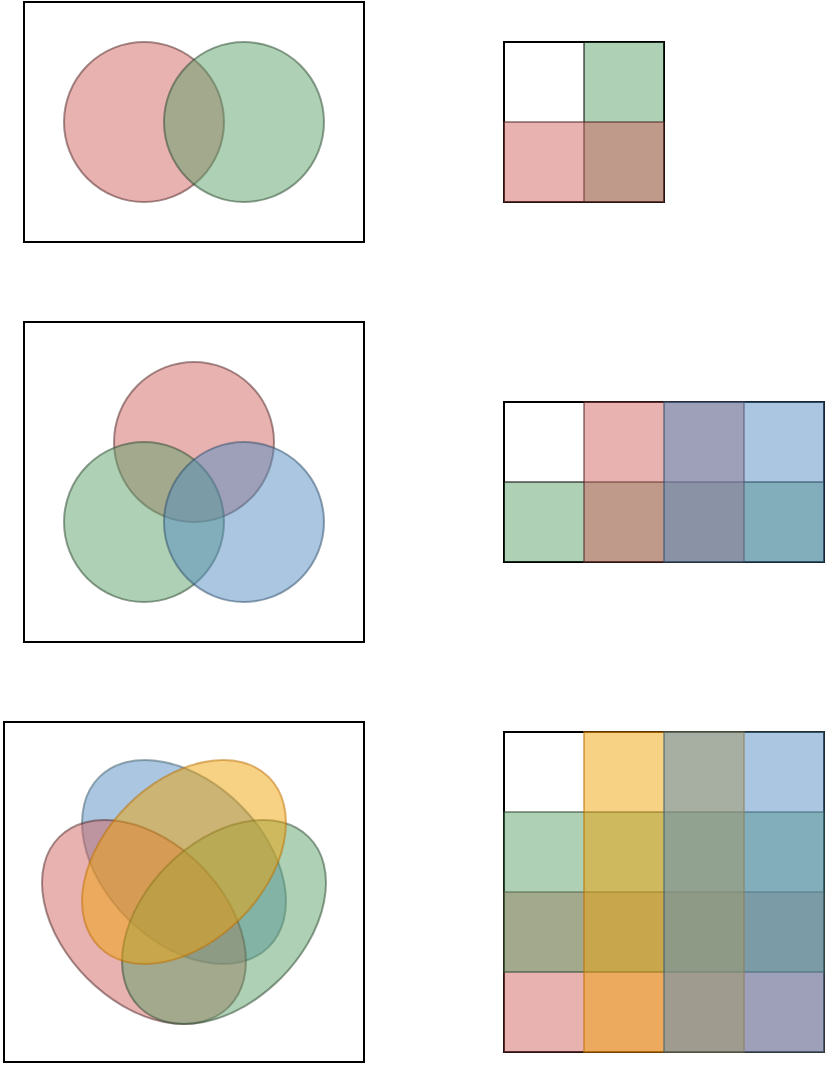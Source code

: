 <mxfile version="22.1.21" type="device" pages="3">
  <diagram name="Venn" id="BqoH0FnFSciD4qhcQlmB">
    <mxGraphModel dx="1050" dy="530" grid="1" gridSize="10" guides="1" tooltips="1" connect="1" arrows="1" fold="1" page="1" pageScale="1" pageWidth="827" pageHeight="1169" math="0" shadow="0">
      <root>
        <mxCell id="0" />
        <mxCell id="1" parent="0" />
        <mxCell id="J9v3C4oXkNTBAVmt9gtd-19" value="" style="group" parent="1" vertex="1" connectable="0">
          <mxGeometry x="80" y="80" width="170" height="120" as="geometry" />
        </mxCell>
        <mxCell id="J9v3C4oXkNTBAVmt9gtd-2" value="" style="rounded=0;whiteSpace=wrap;html=1;" parent="J9v3C4oXkNTBAVmt9gtd-19" vertex="1">
          <mxGeometry width="170" height="120" as="geometry" />
        </mxCell>
        <mxCell id="J9v3C4oXkNTBAVmt9gtd-3" value="" style="ellipse;whiteSpace=wrap;html=1;aspect=fixed;fillColor=#d16765;strokeColor=#4D2625;opacity=50;" parent="J9v3C4oXkNTBAVmt9gtd-19" vertex="1">
          <mxGeometry x="20" y="20" width="80" height="80" as="geometry" />
        </mxCell>
        <mxCell id="J9v3C4oXkNTBAVmt9gtd-4" value="" style="ellipse;whiteSpace=wrap;html=1;aspect=fixed;fillColor=#5fa16b;strokeColor=#2A472F;opacity=50;" parent="J9v3C4oXkNTBAVmt9gtd-19" vertex="1">
          <mxGeometry x="70" y="20" width="80" height="80" as="geometry" />
        </mxCell>
        <mxCell id="J9v3C4oXkNTBAVmt9gtd-20" value="" style="group" parent="1" vertex="1" connectable="0">
          <mxGeometry x="320" y="100" width="80" height="80" as="geometry" />
        </mxCell>
        <mxCell id="J9v3C4oXkNTBAVmt9gtd-5" value="" style="rounded=0;whiteSpace=wrap;html=1;" parent="J9v3C4oXkNTBAVmt9gtd-20" vertex="1">
          <mxGeometry width="80" height="80" as="geometry" />
        </mxCell>
        <mxCell id="J9v3C4oXkNTBAVmt9gtd-8" value="" style="rounded=0;whiteSpace=wrap;html=1;fillColor=#5FA16B;opacity=50;" parent="J9v3C4oXkNTBAVmt9gtd-20" vertex="1">
          <mxGeometry x="40" width="40" height="80" as="geometry" />
        </mxCell>
        <mxCell id="J9v3C4oXkNTBAVmt9gtd-9" value="" style="rounded=0;whiteSpace=wrap;html=1;fillColor=#D16765;strokeColor=#4D2625;opacity=50;" parent="J9v3C4oXkNTBAVmt9gtd-20" vertex="1">
          <mxGeometry y="40" width="80" height="40" as="geometry" />
        </mxCell>
        <mxCell id="J9v3C4oXkNTBAVmt9gtd-21" value="" style="group" parent="1" vertex="1" connectable="0">
          <mxGeometry x="80" y="240" width="170" height="160" as="geometry" />
        </mxCell>
        <mxCell id="J9v3C4oXkNTBAVmt9gtd-11" value="" style="rounded=0;whiteSpace=wrap;html=1;" parent="J9v3C4oXkNTBAVmt9gtd-21" vertex="1">
          <mxGeometry width="170" height="160" as="geometry" />
        </mxCell>
        <mxCell id="J9v3C4oXkNTBAVmt9gtd-12" value="" style="ellipse;whiteSpace=wrap;html=1;aspect=fixed;fillColor=#d16765;strokeColor=#4D2625;opacity=50;" parent="J9v3C4oXkNTBAVmt9gtd-21" vertex="1">
          <mxGeometry x="45" y="20" width="80" height="80" as="geometry" />
        </mxCell>
        <mxCell id="J9v3C4oXkNTBAVmt9gtd-13" value="" style="ellipse;whiteSpace=wrap;html=1;aspect=fixed;fillColor=#5fa16b;strokeColor=#2A472F;opacity=50;" parent="J9v3C4oXkNTBAVmt9gtd-21" vertex="1">
          <mxGeometry x="20" y="60" width="80" height="80" as="geometry" />
        </mxCell>
        <mxCell id="J9v3C4oXkNTBAVmt9gtd-14" value="" style="ellipse;whiteSpace=wrap;html=1;aspect=fixed;fillColor=#578dc1;strokeColor=#2F4C69;opacity=50;" parent="J9v3C4oXkNTBAVmt9gtd-21" vertex="1">
          <mxGeometry x="70" y="60" width="80" height="80" as="geometry" />
        </mxCell>
        <mxCell id="J9v3C4oXkNTBAVmt9gtd-22" value="" style="group" parent="1" vertex="1" connectable="0">
          <mxGeometry x="320" y="280" width="160" height="80" as="geometry" />
        </mxCell>
        <mxCell id="J9v3C4oXkNTBAVmt9gtd-15" value="" style="rounded=0;whiteSpace=wrap;html=1;" parent="J9v3C4oXkNTBAVmt9gtd-22" vertex="1">
          <mxGeometry width="160" height="80" as="geometry" />
        </mxCell>
        <mxCell id="J9v3C4oXkNTBAVmt9gtd-16" value="" style="rounded=0;whiteSpace=wrap;html=1;fillColor=#5FA16B;opacity=50;" parent="J9v3C4oXkNTBAVmt9gtd-22" vertex="1">
          <mxGeometry y="40" width="160" height="40" as="geometry" />
        </mxCell>
        <mxCell id="J9v3C4oXkNTBAVmt9gtd-17" value="" style="rounded=0;whiteSpace=wrap;html=1;fillColor=#D16765;strokeColor=#4D2625;opacity=50;" parent="J9v3C4oXkNTBAVmt9gtd-22" vertex="1">
          <mxGeometry x="40" width="80" height="80" as="geometry" />
        </mxCell>
        <mxCell id="J9v3C4oXkNTBAVmt9gtd-18" value="" style="rounded=0;whiteSpace=wrap;html=1;fillColor=#578DC1;strokeColor=#2F4C69;opacity=50;" parent="J9v3C4oXkNTBAVmt9gtd-22" vertex="1">
          <mxGeometry x="80" width="80" height="80" as="geometry" />
        </mxCell>
        <mxCell id="J9v3C4oXkNTBAVmt9gtd-31" value="" style="group" parent="1" vertex="1" connectable="0">
          <mxGeometry x="320" y="445" width="160" height="160" as="geometry" />
        </mxCell>
        <mxCell id="J9v3C4oXkNTBAVmt9gtd-24" value="" style="rounded=0;whiteSpace=wrap;html=1;" parent="J9v3C4oXkNTBAVmt9gtd-31" vertex="1">
          <mxGeometry width="160" height="160" as="geometry" />
        </mxCell>
        <mxCell id="J9v3C4oXkNTBAVmt9gtd-7" value="" style="rounded=0;whiteSpace=wrap;html=1;fillColor=#D16765;strokeColor=#4D2625;opacity=50;" parent="J9v3C4oXkNTBAVmt9gtd-31" vertex="1">
          <mxGeometry y="80" width="160" height="80" as="geometry" />
        </mxCell>
        <mxCell id="J9v3C4oXkNTBAVmt9gtd-6" value="" style="rounded=0;whiteSpace=wrap;html=1;fillColor=#5FA16B;opacity=50;strokeColor=#2A472F;" parent="J9v3C4oXkNTBAVmt9gtd-31" vertex="1">
          <mxGeometry y="40" width="160" height="80" as="geometry" />
        </mxCell>
        <mxCell id="J9v3C4oXkNTBAVmt9gtd-29" value="" style="rounded=0;whiteSpace=wrap;html=1;fillColor=#f0a30a;strokeColor=#BD7000;fontColor=#000000;opacity=50;" parent="J9v3C4oXkNTBAVmt9gtd-31" vertex="1">
          <mxGeometry x="40" width="80" height="160" as="geometry" />
        </mxCell>
        <mxCell id="J9v3C4oXkNTBAVmt9gtd-30" value="" style="rounded=0;whiteSpace=wrap;html=1;fillColor=#578DC1;strokeColor=#3C5D69;opacity=50;" parent="J9v3C4oXkNTBAVmt9gtd-31" vertex="1">
          <mxGeometry x="80" width="80" height="160" as="geometry" />
        </mxCell>
        <mxCell id="J9v3C4oXkNTBAVmt9gtd-32" value="" style="group" parent="1" vertex="1" connectable="0">
          <mxGeometry x="69.289" y="439.289" width="181.421" height="171.421" as="geometry" />
        </mxCell>
        <mxCell id="J9v3C4oXkNTBAVmt9gtd-23" value="" style="rounded=0;whiteSpace=wrap;html=1;" parent="J9v3C4oXkNTBAVmt9gtd-32" vertex="1">
          <mxGeometry x="0.711" y="0.711" width="180" height="170" as="geometry" />
        </mxCell>
        <mxCell id="J9v3C4oXkNTBAVmt9gtd-25" value="" style="ellipse;whiteSpace=wrap;html=1;rotation=45;fillColor=#578DC1;strokeColor=#3C5D69;opacity=50;" parent="J9v3C4oXkNTBAVmt9gtd-32" vertex="1">
          <mxGeometry x="30.711" y="30.711" width="120" height="80" as="geometry" />
        </mxCell>
        <mxCell id="J9v3C4oXkNTBAVmt9gtd-26" value="" style="ellipse;whiteSpace=wrap;html=1;rotation=45;fillColor=#D16765;strokeColor=#4D2625;opacity=50;" parent="J9v3C4oXkNTBAVmt9gtd-32" vertex="1">
          <mxGeometry x="10.711" y="60.711" width="120" height="80" as="geometry" />
        </mxCell>
        <mxCell id="J9v3C4oXkNTBAVmt9gtd-27" value="" style="ellipse;whiteSpace=wrap;html=1;rotation=-225;fillColor=#5FA16B;strokeColor=#2A472F;opacity=50;" parent="J9v3C4oXkNTBAVmt9gtd-32" vertex="1">
          <mxGeometry x="50.711" y="60.711" width="120" height="80" as="geometry" />
        </mxCell>
        <mxCell id="J9v3C4oXkNTBAVmt9gtd-28" value="" style="ellipse;whiteSpace=wrap;html=1;rotation=-225;fillColor=#f0a30a;fontColor=#000000;strokeColor=#BD7000;opacity=50;" parent="J9v3C4oXkNTBAVmt9gtd-32" vertex="1">
          <mxGeometry x="30.711" y="30.711" width="120" height="80" as="geometry" />
        </mxCell>
      </root>
    </mxGraphModel>
  </diagram>
  <diagram id="xx-DbpiQVrLWEXa8ucn2" name="Karnaugh">
    <mxGraphModel dx="1050" dy="530" grid="1" gridSize="10" guides="1" tooltips="1" connect="1" arrows="1" fold="1" page="1" pageScale="1" pageWidth="827" pageHeight="1169" math="0" shadow="0">
      <root>
        <mxCell id="0" />
        <mxCell id="1" parent="0" />
        <mxCell id="2u9MY5cDYSED5tYPBLSo-90" value="KARNAUGH (A)" style="text;html=1;strokeColor=none;fillColor=none;align=center;verticalAlign=middle;whiteSpace=wrap;rounded=0;" parent="1" vertex="1">
          <mxGeometry x="140" y="10" width="90" height="30" as="geometry" />
        </mxCell>
        <mxCell id="2u9MY5cDYSED5tYPBLSo-91" value="KARNAUGH (B)" style="text;html=1;strokeColor=none;fillColor=none;align=center;verticalAlign=middle;whiteSpace=wrap;rounded=0;" parent="1" vertex="1">
          <mxGeometry x="490" y="10" width="90" height="30" as="geometry" />
        </mxCell>
        <mxCell id="2u9MY5cDYSED5tYPBLSo-106" value="" style="group" parent="1" vertex="1" connectable="0">
          <mxGeometry x="90" y="82" width="150" height="158" as="geometry" />
        </mxCell>
        <mxCell id="2u9MY5cDYSED5tYPBLSo-17" value="&lt;font style=&quot;&quot; face=&quot;Times New Roman&quot;&gt;&lt;i style=&quot;&quot;&gt;&lt;span style=&quot;font-size: 16px;&quot;&gt;m&lt;/span&gt;&lt;sub style=&quot;&quot;&gt;&lt;font style=&quot;font-size: 12px;&quot;&gt;0&lt;/font&gt;&lt;/sub&gt;&lt;/i&gt;&lt;/font&gt;&lt;br&gt;&lt;font color=&quot;#999999&quot;&gt;00&lt;/font&gt;" style="whiteSpace=wrap;html=1;aspect=fixed;" parent="2u9MY5cDYSED5tYPBLSo-106" vertex="1">
          <mxGeometry x="30" y="38" width="60" height="60" as="geometry" />
        </mxCell>
        <mxCell id="2u9MY5cDYSED5tYPBLSo-57" value="&lt;font style=&quot;&quot; face=&quot;Times New Roman&quot;&gt;&lt;i style=&quot;&quot;&gt;&lt;span style=&quot;font-size: 16px;&quot;&gt;m&lt;/span&gt;&lt;sub style=&quot;&quot;&gt;&lt;font style=&quot;font-size: 12px;&quot;&gt;1&lt;/font&gt;&lt;/sub&gt;&lt;/i&gt;&lt;/font&gt;&lt;br&gt;&lt;font color=&quot;#999999&quot;&gt;01&lt;/font&gt;" style="whiteSpace=wrap;html=1;aspect=fixed;" parent="2u9MY5cDYSED5tYPBLSo-106" vertex="1">
          <mxGeometry x="90" y="38" width="60" height="60" as="geometry" />
        </mxCell>
        <mxCell id="2u9MY5cDYSED5tYPBLSo-58" value="&lt;font style=&quot;&quot; face=&quot;Times New Roman&quot;&gt;&lt;i style=&quot;&quot;&gt;&lt;span style=&quot;font-size: 16px;&quot;&gt;m&lt;/span&gt;&lt;sub style=&quot;&quot;&gt;&lt;font style=&quot;font-size: 12px;&quot;&gt;2&lt;/font&gt;&lt;/sub&gt;&lt;/i&gt;&lt;/font&gt;&lt;br&gt;&lt;font color=&quot;#999999&quot;&gt;10&lt;/font&gt;" style="whiteSpace=wrap;html=1;aspect=fixed;" parent="2u9MY5cDYSED5tYPBLSo-106" vertex="1">
          <mxGeometry x="30" y="98" width="60" height="60" as="geometry" />
        </mxCell>
        <mxCell id="2u9MY5cDYSED5tYPBLSo-59" value="&lt;font style=&quot;&quot; face=&quot;Times New Roman&quot;&gt;&lt;i style=&quot;&quot;&gt;&lt;span style=&quot;font-size: 16px;&quot;&gt;m&lt;/span&gt;&lt;sub style=&quot;&quot;&gt;&lt;font style=&quot;font-size: 12px;&quot;&gt;3&lt;/font&gt;&lt;/sub&gt;&lt;/i&gt;&lt;/font&gt;&lt;br&gt;&lt;font color=&quot;#999999&quot;&gt;11&lt;/font&gt;" style="whiteSpace=wrap;html=1;aspect=fixed;" parent="2u9MY5cDYSED5tYPBLSo-106" vertex="1">
          <mxGeometry x="90" y="98" width="60" height="60" as="geometry" />
        </mxCell>
        <mxCell id="2u9MY5cDYSED5tYPBLSo-75" value="" style="endArrow=none;html=1;rounded=0;" parent="2u9MY5cDYSED5tYPBLSo-106" edge="1">
          <mxGeometry width="50" height="50" relative="1" as="geometry">
            <mxPoint x="20" y="158" as="sourcePoint" />
            <mxPoint x="20" y="98" as="targetPoint" />
          </mxGeometry>
        </mxCell>
        <mxCell id="2u9MY5cDYSED5tYPBLSo-76" value="" style="endArrow=none;html=1;rounded=0;" parent="2u9MY5cDYSED5tYPBLSo-106" edge="1">
          <mxGeometry width="50" height="50" relative="1" as="geometry">
            <mxPoint x="90" y="28" as="sourcePoint" />
            <mxPoint x="150" y="28" as="targetPoint" />
          </mxGeometry>
        </mxCell>
        <mxCell id="2u9MY5cDYSED5tYPBLSo-92" value="A" style="text;html=1;strokeColor=none;fillColor=none;align=center;verticalAlign=middle;whiteSpace=wrap;rounded=0;fontSize=16;" parent="2u9MY5cDYSED5tYPBLSo-106" vertex="1">
          <mxGeometry y="113" width="20" height="30" as="geometry" />
        </mxCell>
        <mxCell id="2u9MY5cDYSED5tYPBLSo-97" value="B" style="text;html=1;strokeColor=none;fillColor=none;align=center;verticalAlign=middle;whiteSpace=wrap;rounded=0;fontSize=16;" parent="2u9MY5cDYSED5tYPBLSo-106" vertex="1">
          <mxGeometry x="110" width="20" height="30" as="geometry" />
        </mxCell>
        <mxCell id="2u9MY5cDYSED5tYPBLSo-107" value="" style="group" parent="1" vertex="1" connectable="0">
          <mxGeometry x="450" y="82" width="150" height="158" as="geometry" />
        </mxCell>
        <mxCell id="2u9MY5cDYSED5tYPBLSo-64" value="&lt;font style=&quot;&quot; face=&quot;Times New Roman&quot;&gt;&lt;i style=&quot;&quot;&gt;&lt;span style=&quot;font-size: 16px;&quot;&gt;m&lt;/span&gt;&lt;sub style=&quot;&quot;&gt;&lt;font style=&quot;font-size: 12px;&quot;&gt;0&lt;/font&gt;&lt;/sub&gt;&lt;/i&gt;&lt;/font&gt;&lt;br&gt;&lt;font color=&quot;#999999&quot;&gt;00&lt;/font&gt;" style="whiteSpace=wrap;html=1;aspect=fixed;" parent="2u9MY5cDYSED5tYPBLSo-107" vertex="1">
          <mxGeometry x="30" y="38" width="60" height="60" as="geometry" />
        </mxCell>
        <mxCell id="2u9MY5cDYSED5tYPBLSo-65" value="&lt;font style=&quot;&quot; face=&quot;Times New Roman&quot;&gt;&lt;i style=&quot;&quot;&gt;&lt;span style=&quot;font-size: 16px;&quot;&gt;m&lt;/span&gt;&lt;sub style=&quot;&quot;&gt;&lt;font style=&quot;font-size: 12px;&quot;&gt;1&lt;/font&gt;&lt;/sub&gt;&lt;/i&gt;&lt;/font&gt;&lt;br&gt;&lt;font color=&quot;#999999&quot;&gt;01&lt;/font&gt;" style="whiteSpace=wrap;html=1;aspect=fixed;" parent="2u9MY5cDYSED5tYPBLSo-107" vertex="1">
          <mxGeometry x="90" y="38" width="60" height="60" as="geometry" />
        </mxCell>
        <mxCell id="2u9MY5cDYSED5tYPBLSo-66" value="&lt;font style=&quot;&quot; face=&quot;Times New Roman&quot;&gt;&lt;i style=&quot;&quot;&gt;&lt;span style=&quot;font-size: 16px;&quot;&gt;m&lt;/span&gt;&lt;sub style=&quot;&quot;&gt;&lt;font style=&quot;font-size: 12px;&quot;&gt;2&lt;/font&gt;&lt;/sub&gt;&lt;/i&gt;&lt;/font&gt;&lt;br&gt;&lt;font color=&quot;#999999&quot;&gt;10&lt;/font&gt;" style="whiteSpace=wrap;html=1;aspect=fixed;" parent="2u9MY5cDYSED5tYPBLSo-107" vertex="1">
          <mxGeometry x="30" y="98" width="60" height="60" as="geometry" />
        </mxCell>
        <mxCell id="2u9MY5cDYSED5tYPBLSo-67" value="&lt;font style=&quot;&quot; face=&quot;Times New Roman&quot;&gt;&lt;i style=&quot;&quot;&gt;&lt;span style=&quot;font-size: 16px;&quot;&gt;m&lt;/span&gt;&lt;sub style=&quot;&quot;&gt;&lt;font style=&quot;font-size: 12px;&quot;&gt;3&lt;/font&gt;&lt;/sub&gt;&lt;/i&gt;&lt;/font&gt;&lt;br&gt;&lt;font color=&quot;#999999&quot;&gt;11&lt;/font&gt;" style="whiteSpace=wrap;html=1;aspect=fixed;" parent="2u9MY5cDYSED5tYPBLSo-107" vertex="1">
          <mxGeometry x="90" y="98" width="60" height="60" as="geometry" />
        </mxCell>
        <mxCell id="2u9MY5cDYSED5tYPBLSo-77" value="" style="endArrow=none;html=1;rounded=0;" parent="2u9MY5cDYSED5tYPBLSo-107" edge="1">
          <mxGeometry width="50" height="50" relative="1" as="geometry">
            <mxPoint x="90" y="28" as="sourcePoint" />
            <mxPoint x="150" y="28" as="targetPoint" />
          </mxGeometry>
        </mxCell>
        <mxCell id="2u9MY5cDYSED5tYPBLSo-78" value="" style="endArrow=none;html=1;rounded=0;" parent="2u9MY5cDYSED5tYPBLSo-107" edge="1">
          <mxGeometry width="50" height="50" relative="1" as="geometry">
            <mxPoint x="20" y="158" as="sourcePoint" />
            <mxPoint x="20" y="98" as="targetPoint" />
          </mxGeometry>
        </mxCell>
        <mxCell id="2u9MY5cDYSED5tYPBLSo-93" value="A" style="text;html=1;strokeColor=none;fillColor=none;align=center;verticalAlign=middle;whiteSpace=wrap;rounded=0;fontSize=16;" parent="2u9MY5cDYSED5tYPBLSo-107" vertex="1">
          <mxGeometry y="113" width="20" height="30" as="geometry" />
        </mxCell>
        <mxCell id="2u9MY5cDYSED5tYPBLSo-96" value="B" style="text;html=1;strokeColor=none;fillColor=none;align=center;verticalAlign=middle;whiteSpace=wrap;rounded=0;fontSize=16;" parent="2u9MY5cDYSED5tYPBLSo-107" vertex="1">
          <mxGeometry x="110" width="20" height="30" as="geometry" />
        </mxCell>
        <mxCell id="2u9MY5cDYSED5tYPBLSo-157" value="" style="group" parent="1" vertex="1" connectable="0">
          <mxGeometry x="90" y="322" width="270" height="196" as="geometry" />
        </mxCell>
        <mxCell id="2u9MY5cDYSED5tYPBLSo-60" value="&lt;font style=&quot;&quot; face=&quot;Times New Roman&quot;&gt;&lt;i style=&quot;&quot;&gt;&lt;span style=&quot;font-size: 16px;&quot;&gt;m&lt;/span&gt;&lt;sub style=&quot;&quot;&gt;&lt;font style=&quot;font-size: 12px;&quot;&gt;0&lt;/font&gt;&lt;/sub&gt;&lt;/i&gt;&lt;/font&gt;&lt;br&gt;&lt;font color=&quot;#999999&quot;&gt;000&lt;/font&gt;" style="whiteSpace=wrap;html=1;aspect=fixed;" parent="2u9MY5cDYSED5tYPBLSo-157" vertex="1">
          <mxGeometry x="30" y="38" width="60" height="60" as="geometry" />
        </mxCell>
        <mxCell id="2u9MY5cDYSED5tYPBLSo-61" value="&lt;font style=&quot;&quot; face=&quot;Times New Roman&quot;&gt;&lt;i style=&quot;&quot;&gt;&lt;span style=&quot;font-size: 16px;&quot;&gt;m&lt;/span&gt;&lt;sub style=&quot;&quot;&gt;&lt;font style=&quot;font-size: 12px;&quot;&gt;1&lt;/font&gt;&lt;/sub&gt;&lt;/i&gt;&lt;/font&gt;&lt;br&gt;&lt;font color=&quot;#999999&quot;&gt;001&lt;/font&gt;" style="whiteSpace=wrap;html=1;aspect=fixed;" parent="2u9MY5cDYSED5tYPBLSo-157" vertex="1">
          <mxGeometry x="90" y="38" width="60" height="60" as="geometry" />
        </mxCell>
        <mxCell id="2u9MY5cDYSED5tYPBLSo-62" value="&lt;font style=&quot;&quot; face=&quot;Times New Roman&quot;&gt;&lt;i style=&quot;&quot;&gt;&lt;span style=&quot;font-size: 16px;&quot;&gt;m&lt;/span&gt;&lt;sub style=&quot;&quot;&gt;&lt;font style=&quot;font-size: 12px;&quot;&gt;2&lt;/font&gt;&lt;/sub&gt;&lt;/i&gt;&lt;/font&gt;&lt;br&gt;&lt;font color=&quot;#999999&quot;&gt;010&lt;/font&gt;" style="whiteSpace=wrap;html=1;aspect=fixed;" parent="2u9MY5cDYSED5tYPBLSo-157" vertex="1">
          <mxGeometry x="210" y="38" width="60" height="60" as="geometry" />
        </mxCell>
        <mxCell id="2u9MY5cDYSED5tYPBLSo-63" value="&lt;font style=&quot;&quot; face=&quot;Times New Roman&quot;&gt;&lt;i style=&quot;&quot;&gt;&lt;span style=&quot;font-size: 16px;&quot;&gt;m&lt;/span&gt;&lt;sub style=&quot;&quot;&gt;&lt;font style=&quot;font-size: 12px;&quot;&gt;3&lt;/font&gt;&lt;/sub&gt;&lt;/i&gt;&lt;/font&gt;&lt;br&gt;&lt;font color=&quot;#999999&quot;&gt;011&lt;/font&gt;" style="whiteSpace=wrap;html=1;aspect=fixed;" parent="2u9MY5cDYSED5tYPBLSo-157" vertex="1">
          <mxGeometry x="150" y="38" width="60" height="60" as="geometry" />
        </mxCell>
        <mxCell id="2u9MY5cDYSED5tYPBLSo-71" value="&lt;font style=&quot;&quot; face=&quot;Times New Roman&quot;&gt;&lt;i style=&quot;&quot;&gt;&lt;span style=&quot;font-size: 16px;&quot;&gt;m&lt;/span&gt;&lt;sub style=&quot;&quot;&gt;&lt;font style=&quot;font-size: 12px;&quot;&gt;4&lt;/font&gt;&lt;/sub&gt;&lt;/i&gt;&lt;/font&gt;&lt;br&gt;&lt;font color=&quot;#999999&quot;&gt;100&lt;/font&gt;" style="whiteSpace=wrap;html=1;aspect=fixed;" parent="2u9MY5cDYSED5tYPBLSo-157" vertex="1">
          <mxGeometry x="30" y="98" width="60" height="60" as="geometry" />
        </mxCell>
        <mxCell id="2u9MY5cDYSED5tYPBLSo-72" value="&lt;font style=&quot;&quot; face=&quot;Times New Roman&quot;&gt;&lt;i style=&quot;&quot;&gt;&lt;span style=&quot;font-size: 16px;&quot;&gt;m&lt;/span&gt;&lt;sub style=&quot;&quot;&gt;&lt;font style=&quot;font-size: 12px;&quot;&gt;5&lt;/font&gt;&lt;/sub&gt;&lt;/i&gt;&lt;/font&gt;&lt;br&gt;&lt;font color=&quot;#999999&quot;&gt;101&lt;/font&gt;" style="whiteSpace=wrap;html=1;aspect=fixed;" parent="2u9MY5cDYSED5tYPBLSo-157" vertex="1">
          <mxGeometry x="90" y="98" width="60" height="60" as="geometry" />
        </mxCell>
        <mxCell id="2u9MY5cDYSED5tYPBLSo-73" value="&lt;font style=&quot;&quot; face=&quot;Times New Roman&quot;&gt;&lt;i style=&quot;&quot;&gt;&lt;span style=&quot;font-size: 16px;&quot;&gt;m&lt;/span&gt;&lt;sub style=&quot;&quot;&gt;&lt;font style=&quot;font-size: 12px;&quot;&gt;6&lt;/font&gt;&lt;/sub&gt;&lt;/i&gt;&lt;/font&gt;&lt;br&gt;&lt;font color=&quot;#999999&quot;&gt;110&lt;/font&gt;" style="whiteSpace=wrap;html=1;aspect=fixed;" parent="2u9MY5cDYSED5tYPBLSo-157" vertex="1">
          <mxGeometry x="210" y="98" width="60" height="60" as="geometry" />
        </mxCell>
        <mxCell id="2u9MY5cDYSED5tYPBLSo-74" value="&lt;font style=&quot;&quot; face=&quot;Times New Roman&quot;&gt;&lt;i style=&quot;&quot;&gt;&lt;span style=&quot;font-size: 16px;&quot;&gt;m&lt;/span&gt;&lt;sub style=&quot;&quot;&gt;&lt;font style=&quot;font-size: 12px;&quot;&gt;7&lt;/font&gt;&lt;/sub&gt;&lt;/i&gt;&lt;/font&gt;&lt;br&gt;&lt;font color=&quot;#999999&quot;&gt;111&lt;/font&gt;" style="whiteSpace=wrap;html=1;aspect=fixed;" parent="2u9MY5cDYSED5tYPBLSo-157" vertex="1">
          <mxGeometry x="150" y="98" width="60" height="60" as="geometry" />
        </mxCell>
        <mxCell id="2u9MY5cDYSED5tYPBLSo-79" value="" style="endArrow=none;html=1;rounded=0;" parent="2u9MY5cDYSED5tYPBLSo-157" edge="1">
          <mxGeometry width="50" height="50" relative="1" as="geometry">
            <mxPoint x="20" y="158" as="sourcePoint" />
            <mxPoint x="20" y="98" as="targetPoint" />
          </mxGeometry>
        </mxCell>
        <mxCell id="2u9MY5cDYSED5tYPBLSo-95" value="A" style="text;html=1;strokeColor=none;fillColor=none;align=center;verticalAlign=middle;whiteSpace=wrap;rounded=0;fontSize=16;" parent="2u9MY5cDYSED5tYPBLSo-157" vertex="1">
          <mxGeometry y="113" width="20" height="30" as="geometry" />
        </mxCell>
        <mxCell id="2u9MY5cDYSED5tYPBLSo-98" value="" style="endArrow=none;html=1;rounded=0;" parent="2u9MY5cDYSED5tYPBLSo-157" edge="1">
          <mxGeometry width="50" height="50" relative="1" as="geometry">
            <mxPoint x="270" y="28" as="sourcePoint" />
            <mxPoint x="150" y="28" as="targetPoint" />
          </mxGeometry>
        </mxCell>
        <mxCell id="2u9MY5cDYSED5tYPBLSo-101" value="" style="endArrow=none;html=1;rounded=0;" parent="2u9MY5cDYSED5tYPBLSo-157" edge="1">
          <mxGeometry width="50" height="50" relative="1" as="geometry">
            <mxPoint x="210" y="168" as="sourcePoint" />
            <mxPoint x="90" y="168" as="targetPoint" />
          </mxGeometry>
        </mxCell>
        <mxCell id="2u9MY5cDYSED5tYPBLSo-104" value="B" style="text;html=1;strokeColor=none;fillColor=none;align=center;verticalAlign=middle;whiteSpace=wrap;rounded=0;fontSize=16;" parent="2u9MY5cDYSED5tYPBLSo-157" vertex="1">
          <mxGeometry x="200" width="20" height="30" as="geometry" />
        </mxCell>
        <mxCell id="2u9MY5cDYSED5tYPBLSo-105" value="C" style="text;html=1;strokeColor=none;fillColor=none;align=center;verticalAlign=middle;whiteSpace=wrap;rounded=0;fontSize=16;" parent="2u9MY5cDYSED5tYPBLSo-157" vertex="1">
          <mxGeometry x="140" y="166" width="20" height="30" as="geometry" />
        </mxCell>
        <mxCell id="2u9MY5cDYSED5tYPBLSo-158" value="" style="group" parent="1" vertex="1" connectable="0">
          <mxGeometry x="450" y="322" width="270" height="196" as="geometry" />
        </mxCell>
        <mxCell id="2u9MY5cDYSED5tYPBLSo-80" value="&lt;font style=&quot;&quot; face=&quot;Times New Roman&quot;&gt;&lt;i style=&quot;&quot;&gt;&lt;span style=&quot;font-size: 16px;&quot;&gt;m&lt;/span&gt;&lt;sub style=&quot;&quot;&gt;&lt;font style=&quot;font-size: 12px;&quot;&gt;0&lt;/font&gt;&lt;/sub&gt;&lt;/i&gt;&lt;/font&gt;&lt;br&gt;&lt;font color=&quot;#999999&quot;&gt;000&lt;/font&gt;" style="whiteSpace=wrap;html=1;aspect=fixed;" parent="2u9MY5cDYSED5tYPBLSo-158" vertex="1">
          <mxGeometry x="30" y="38" width="60" height="60" as="geometry" />
        </mxCell>
        <mxCell id="2u9MY5cDYSED5tYPBLSo-81" value="&lt;font style=&quot;&quot; face=&quot;Times New Roman&quot;&gt;&lt;i style=&quot;&quot;&gt;&lt;span style=&quot;font-size: 16px;&quot;&gt;m&lt;/span&gt;&lt;sub style=&quot;&quot;&gt;&lt;font style=&quot;font-size: 12px;&quot;&gt;1&lt;/font&gt;&lt;/sub&gt;&lt;/i&gt;&lt;/font&gt;&lt;br&gt;&lt;font color=&quot;#999999&quot;&gt;001&lt;/font&gt;" style="whiteSpace=wrap;html=1;aspect=fixed;" parent="2u9MY5cDYSED5tYPBLSo-158" vertex="1">
          <mxGeometry x="90" y="38" width="60" height="60" as="geometry" />
        </mxCell>
        <mxCell id="2u9MY5cDYSED5tYPBLSo-82" value="&lt;font style=&quot;&quot; face=&quot;Times New Roman&quot;&gt;&lt;i style=&quot;&quot;&gt;&lt;span style=&quot;font-size: 16px;&quot;&gt;m&lt;/span&gt;&lt;sub style=&quot;&quot;&gt;&lt;font style=&quot;font-size: 12px;&quot;&gt;4&lt;/font&gt;&lt;/sub&gt;&lt;/i&gt;&lt;/font&gt;&lt;br&gt;&lt;font color=&quot;#999999&quot;&gt;100&lt;/font&gt;" style="whiteSpace=wrap;html=1;aspect=fixed;" parent="2u9MY5cDYSED5tYPBLSo-158" vertex="1">
          <mxGeometry x="210" y="38" width="60" height="60" as="geometry" />
        </mxCell>
        <mxCell id="2u9MY5cDYSED5tYPBLSo-83" value="&lt;font style=&quot;&quot; face=&quot;Times New Roman&quot;&gt;&lt;i style=&quot;&quot;&gt;&lt;span style=&quot;font-size: 16px;&quot;&gt;m&lt;/span&gt;&lt;sub style=&quot;&quot;&gt;&lt;font style=&quot;font-size: 12px;&quot;&gt;5&lt;/font&gt;&lt;/sub&gt;&lt;/i&gt;&lt;/font&gt;&lt;br&gt;&lt;font color=&quot;#999999&quot;&gt;101&lt;/font&gt;" style="whiteSpace=wrap;html=1;aspect=fixed;" parent="2u9MY5cDYSED5tYPBLSo-158" vertex="1">
          <mxGeometry x="150" y="38" width="60" height="60" as="geometry" />
        </mxCell>
        <mxCell id="2u9MY5cDYSED5tYPBLSo-85" value="&lt;font style=&quot;&quot; face=&quot;Times New Roman&quot;&gt;&lt;i style=&quot;&quot;&gt;&lt;span style=&quot;font-size: 16px;&quot;&gt;m&lt;/span&gt;&lt;sub style=&quot;&quot;&gt;&lt;font style=&quot;font-size: 12px;&quot;&gt;2&lt;/font&gt;&lt;/sub&gt;&lt;/i&gt;&lt;/font&gt;&lt;br&gt;&lt;font color=&quot;#999999&quot;&gt;010&lt;/font&gt;" style="whiteSpace=wrap;html=1;aspect=fixed;" parent="2u9MY5cDYSED5tYPBLSo-158" vertex="1">
          <mxGeometry x="30" y="98" width="60" height="60" as="geometry" />
        </mxCell>
        <mxCell id="2u9MY5cDYSED5tYPBLSo-86" value="&lt;font style=&quot;&quot; face=&quot;Times New Roman&quot;&gt;&lt;i style=&quot;&quot;&gt;&lt;span style=&quot;font-size: 16px;&quot;&gt;m&lt;/span&gt;&lt;sub style=&quot;&quot;&gt;&lt;font style=&quot;font-size: 12px;&quot;&gt;3&lt;/font&gt;&lt;/sub&gt;&lt;/i&gt;&lt;/font&gt;&lt;br&gt;&lt;font color=&quot;#999999&quot;&gt;011&lt;/font&gt;" style="whiteSpace=wrap;html=1;aspect=fixed;" parent="2u9MY5cDYSED5tYPBLSo-158" vertex="1">
          <mxGeometry x="90" y="98" width="60" height="60" as="geometry" />
        </mxCell>
        <mxCell id="2u9MY5cDYSED5tYPBLSo-87" value="&lt;font style=&quot;&quot; face=&quot;Times New Roman&quot;&gt;&lt;i style=&quot;&quot;&gt;&lt;span style=&quot;font-size: 16px;&quot;&gt;m&lt;/span&gt;&lt;sub style=&quot;&quot;&gt;&lt;font style=&quot;font-size: 12px;&quot;&gt;6&lt;/font&gt;&lt;/sub&gt;&lt;/i&gt;&lt;/font&gt;&lt;br&gt;&lt;font color=&quot;#999999&quot;&gt;110&lt;/font&gt;" style="whiteSpace=wrap;html=1;aspect=fixed;" parent="2u9MY5cDYSED5tYPBLSo-158" vertex="1">
          <mxGeometry x="210" y="98" width="60" height="60" as="geometry" />
        </mxCell>
        <mxCell id="2u9MY5cDYSED5tYPBLSo-88" value="&lt;font style=&quot;&quot; face=&quot;Times New Roman&quot;&gt;&lt;i style=&quot;&quot;&gt;&lt;span style=&quot;font-size: 16px;&quot;&gt;m&lt;/span&gt;&lt;sub style=&quot;&quot;&gt;&lt;font style=&quot;font-size: 12px;&quot;&gt;7&lt;/font&gt;&lt;/sub&gt;&lt;/i&gt;&lt;/font&gt;&lt;br&gt;&lt;font color=&quot;#999999&quot;&gt;111&lt;/font&gt;" style="whiteSpace=wrap;html=1;aspect=fixed;" parent="2u9MY5cDYSED5tYPBLSo-158" vertex="1">
          <mxGeometry x="150" y="98" width="60" height="60" as="geometry" />
        </mxCell>
        <mxCell id="2u9MY5cDYSED5tYPBLSo-89" value="" style="endArrow=none;html=1;rounded=0;" parent="2u9MY5cDYSED5tYPBLSo-158" edge="1">
          <mxGeometry width="50" height="50" relative="1" as="geometry">
            <mxPoint x="20" y="158" as="sourcePoint" />
            <mxPoint x="20" y="98" as="targetPoint" />
          </mxGeometry>
        </mxCell>
        <mxCell id="2u9MY5cDYSED5tYPBLSo-94" value="B" style="text;html=1;strokeColor=none;fillColor=none;align=center;verticalAlign=middle;whiteSpace=wrap;rounded=0;fontSize=16;" parent="2u9MY5cDYSED5tYPBLSo-158" vertex="1">
          <mxGeometry y="113" width="20" height="30" as="geometry" />
        </mxCell>
        <mxCell id="2u9MY5cDYSED5tYPBLSo-99" value="" style="endArrow=none;html=1;rounded=0;" parent="2u9MY5cDYSED5tYPBLSo-158" edge="1">
          <mxGeometry width="50" height="50" relative="1" as="geometry">
            <mxPoint x="270" y="28" as="sourcePoint" />
            <mxPoint x="150" y="28" as="targetPoint" />
          </mxGeometry>
        </mxCell>
        <mxCell id="2u9MY5cDYSED5tYPBLSo-100" value="" style="endArrow=none;html=1;rounded=0;" parent="2u9MY5cDYSED5tYPBLSo-158" edge="1">
          <mxGeometry width="50" height="50" relative="1" as="geometry">
            <mxPoint x="210" y="168" as="sourcePoint" />
            <mxPoint x="90" y="168" as="targetPoint" />
          </mxGeometry>
        </mxCell>
        <mxCell id="2u9MY5cDYSED5tYPBLSo-102" value="A" style="text;html=1;strokeColor=none;fillColor=none;align=center;verticalAlign=middle;whiteSpace=wrap;rounded=0;fontSize=16;" parent="2u9MY5cDYSED5tYPBLSo-158" vertex="1">
          <mxGeometry x="200" width="20" height="30" as="geometry" />
        </mxCell>
        <mxCell id="2u9MY5cDYSED5tYPBLSo-103" value="C" style="text;html=1;strokeColor=none;fillColor=none;align=center;verticalAlign=middle;whiteSpace=wrap;rounded=0;fontSize=16;" parent="2u9MY5cDYSED5tYPBLSo-158" vertex="1">
          <mxGeometry x="140" y="166" width="20" height="30" as="geometry" />
        </mxCell>
        <mxCell id="2u9MY5cDYSED5tYPBLSo-159" value="" style="group" parent="1" vertex="1" connectable="0">
          <mxGeometry x="90" y="562" width="300" height="316" as="geometry" />
        </mxCell>
        <mxCell id="2u9MY5cDYSED5tYPBLSo-108" value="&lt;font style=&quot;&quot; face=&quot;Times New Roman&quot;&gt;&lt;i style=&quot;&quot;&gt;&lt;span style=&quot;font-size: 16px;&quot;&gt;m&lt;/span&gt;&lt;sub style=&quot;&quot;&gt;&lt;font style=&quot;font-size: 12px;&quot;&gt;0&lt;/font&gt;&lt;/sub&gt;&lt;/i&gt;&lt;/font&gt;&lt;br&gt;&lt;font color=&quot;#999999&quot;&gt;0000&lt;/font&gt;" style="whiteSpace=wrap;html=1;aspect=fixed;" parent="2u9MY5cDYSED5tYPBLSo-159" vertex="1">
          <mxGeometry x="30" y="38" width="60" height="60" as="geometry" />
        </mxCell>
        <mxCell id="2u9MY5cDYSED5tYPBLSo-109" value="&lt;font style=&quot;&quot; face=&quot;Times New Roman&quot;&gt;&lt;i style=&quot;&quot;&gt;&lt;span style=&quot;font-size: 16px;&quot;&gt;m&lt;/span&gt;&lt;sub style=&quot;&quot;&gt;&lt;font style=&quot;font-size: 12px;&quot;&gt;1&lt;/font&gt;&lt;/sub&gt;&lt;/i&gt;&lt;/font&gt;&lt;br&gt;&lt;font color=&quot;#999999&quot;&gt;0001&lt;/font&gt;" style="whiteSpace=wrap;html=1;aspect=fixed;" parent="2u9MY5cDYSED5tYPBLSo-159" vertex="1">
          <mxGeometry x="90" y="38" width="60" height="60" as="geometry" />
        </mxCell>
        <mxCell id="2u9MY5cDYSED5tYPBLSo-110" value="&lt;font style=&quot;&quot; face=&quot;Times New Roman&quot;&gt;&lt;i style=&quot;&quot;&gt;&lt;span style=&quot;font-size: 16px;&quot;&gt;m&lt;/span&gt;&lt;sub style=&quot;&quot;&gt;&lt;font style=&quot;font-size: 12px;&quot;&gt;2&lt;/font&gt;&lt;/sub&gt;&lt;/i&gt;&lt;/font&gt;&lt;br&gt;&lt;font color=&quot;#999999&quot;&gt;0010&lt;/font&gt;" style="whiteSpace=wrap;html=1;aspect=fixed;" parent="2u9MY5cDYSED5tYPBLSo-159" vertex="1">
          <mxGeometry x="210" y="38" width="60" height="60" as="geometry" />
        </mxCell>
        <mxCell id="2u9MY5cDYSED5tYPBLSo-111" value="&lt;font style=&quot;&quot; face=&quot;Times New Roman&quot;&gt;&lt;i style=&quot;&quot;&gt;&lt;span style=&quot;font-size: 16px;&quot;&gt;m&lt;/span&gt;&lt;sub style=&quot;&quot;&gt;&lt;font style=&quot;font-size: 12px;&quot;&gt;3&lt;/font&gt;&lt;/sub&gt;&lt;/i&gt;&lt;/font&gt;&lt;br&gt;&lt;font color=&quot;#999999&quot;&gt;0011&lt;/font&gt;" style="whiteSpace=wrap;html=1;aspect=fixed;" parent="2u9MY5cDYSED5tYPBLSo-159" vertex="1">
          <mxGeometry x="150" y="38" width="60" height="60" as="geometry" />
        </mxCell>
        <mxCell id="2u9MY5cDYSED5tYPBLSo-112" value="&lt;font style=&quot;&quot; face=&quot;Times New Roman&quot;&gt;&lt;i style=&quot;&quot;&gt;&lt;span style=&quot;font-size: 16px;&quot;&gt;m&lt;/span&gt;&lt;sub style=&quot;&quot;&gt;&lt;font style=&quot;font-size: 12px;&quot;&gt;4&lt;/font&gt;&lt;/sub&gt;&lt;/i&gt;&lt;/font&gt;&lt;br&gt;&lt;font color=&quot;#999999&quot;&gt;0100&lt;/font&gt;" style="whiteSpace=wrap;html=1;aspect=fixed;" parent="2u9MY5cDYSED5tYPBLSo-159" vertex="1">
          <mxGeometry x="30" y="98" width="60" height="60" as="geometry" />
        </mxCell>
        <mxCell id="2u9MY5cDYSED5tYPBLSo-113" value="&lt;font style=&quot;&quot; face=&quot;Times New Roman&quot;&gt;&lt;i style=&quot;&quot;&gt;&lt;span style=&quot;font-size: 16px;&quot;&gt;m&lt;/span&gt;&lt;sub style=&quot;&quot;&gt;&lt;font style=&quot;font-size: 12px;&quot;&gt;5&lt;/font&gt;&lt;/sub&gt;&lt;/i&gt;&lt;/font&gt;&lt;br&gt;&lt;font color=&quot;#999999&quot;&gt;0101&lt;/font&gt;" style="whiteSpace=wrap;html=1;aspect=fixed;" parent="2u9MY5cDYSED5tYPBLSo-159" vertex="1">
          <mxGeometry x="90" y="98" width="60" height="60" as="geometry" />
        </mxCell>
        <mxCell id="2u9MY5cDYSED5tYPBLSo-114" value="&lt;font style=&quot;&quot; face=&quot;Times New Roman&quot;&gt;&lt;i style=&quot;&quot;&gt;&lt;span style=&quot;font-size: 16px;&quot;&gt;m&lt;/span&gt;&lt;sub style=&quot;&quot;&gt;&lt;font style=&quot;font-size: 12px;&quot;&gt;6&lt;/font&gt;&lt;/sub&gt;&lt;/i&gt;&lt;/font&gt;&lt;br&gt;&lt;font color=&quot;#999999&quot;&gt;0110&lt;/font&gt;" style="whiteSpace=wrap;html=1;aspect=fixed;" parent="2u9MY5cDYSED5tYPBLSo-159" vertex="1">
          <mxGeometry x="210" y="98" width="60" height="60" as="geometry" />
        </mxCell>
        <mxCell id="2u9MY5cDYSED5tYPBLSo-115" value="&lt;font style=&quot;&quot; face=&quot;Times New Roman&quot;&gt;&lt;i style=&quot;&quot;&gt;&lt;span style=&quot;font-size: 16px;&quot;&gt;m&lt;/span&gt;&lt;sub style=&quot;&quot;&gt;&lt;font style=&quot;font-size: 12px;&quot;&gt;7&lt;/font&gt;&lt;/sub&gt;&lt;/i&gt;&lt;/font&gt;&lt;br&gt;&lt;font color=&quot;#999999&quot;&gt;0111&lt;/font&gt;" style="whiteSpace=wrap;html=1;aspect=fixed;" parent="2u9MY5cDYSED5tYPBLSo-159" vertex="1">
          <mxGeometry x="150" y="98" width="60" height="60" as="geometry" />
        </mxCell>
        <mxCell id="2u9MY5cDYSED5tYPBLSo-116" value="" style="endArrow=none;html=1;rounded=0;" parent="2u9MY5cDYSED5tYPBLSo-159" edge="1">
          <mxGeometry width="50" height="50" relative="1" as="geometry">
            <mxPoint x="20" y="278" as="sourcePoint" />
            <mxPoint x="20" y="158" as="targetPoint" />
          </mxGeometry>
        </mxCell>
        <mxCell id="2u9MY5cDYSED5tYPBLSo-127" value="A" style="text;html=1;strokeColor=none;fillColor=none;align=center;verticalAlign=middle;whiteSpace=wrap;rounded=0;fontSize=16;" parent="2u9MY5cDYSED5tYPBLSo-159" vertex="1">
          <mxGeometry y="203" width="20" height="30" as="geometry" />
        </mxCell>
        <mxCell id="2u9MY5cDYSED5tYPBLSo-128" value="" style="endArrow=none;html=1;rounded=0;" parent="2u9MY5cDYSED5tYPBLSo-159" edge="1">
          <mxGeometry width="50" height="50" relative="1" as="geometry">
            <mxPoint x="270" y="28" as="sourcePoint" />
            <mxPoint x="150" y="28" as="targetPoint" />
          </mxGeometry>
        </mxCell>
        <mxCell id="2u9MY5cDYSED5tYPBLSo-131" value="" style="endArrow=none;html=1;rounded=0;" parent="2u9MY5cDYSED5tYPBLSo-159" edge="1">
          <mxGeometry width="50" height="50" relative="1" as="geometry">
            <mxPoint x="210" y="288" as="sourcePoint" />
            <mxPoint x="90" y="288" as="targetPoint" />
          </mxGeometry>
        </mxCell>
        <mxCell id="2u9MY5cDYSED5tYPBLSo-134" value="C" style="text;html=1;strokeColor=none;fillColor=none;align=center;verticalAlign=middle;whiteSpace=wrap;rounded=0;fontSize=16;" parent="2u9MY5cDYSED5tYPBLSo-159" vertex="1">
          <mxGeometry x="200" width="20" height="30" as="geometry" />
        </mxCell>
        <mxCell id="2u9MY5cDYSED5tYPBLSo-135" value="D" style="text;html=1;strokeColor=none;fillColor=none;align=center;verticalAlign=middle;whiteSpace=wrap;rounded=0;fontSize=16;" parent="2u9MY5cDYSED5tYPBLSo-159" vertex="1">
          <mxGeometry x="140" y="286" width="20" height="30" as="geometry" />
        </mxCell>
        <mxCell id="2u9MY5cDYSED5tYPBLSo-136" value="&lt;font style=&quot;&quot; face=&quot;Times New Roman&quot;&gt;&lt;i style=&quot;&quot;&gt;&lt;span style=&quot;font-size: 16px;&quot;&gt;m&lt;/span&gt;&lt;sub style=&quot;&quot;&gt;&lt;font style=&quot;font-size: 12px;&quot;&gt;12&lt;/font&gt;&lt;/sub&gt;&lt;/i&gt;&lt;/font&gt;&lt;br&gt;&lt;font color=&quot;#999999&quot;&gt;1100&lt;/font&gt;" style="whiteSpace=wrap;html=1;aspect=fixed;" parent="2u9MY5cDYSED5tYPBLSo-159" vertex="1">
          <mxGeometry x="30" y="158" width="60" height="60" as="geometry" />
        </mxCell>
        <mxCell id="2u9MY5cDYSED5tYPBLSo-137" value="&lt;font style=&quot;&quot; face=&quot;Times New Roman&quot;&gt;&lt;i style=&quot;&quot;&gt;&lt;span style=&quot;font-size: 16px;&quot;&gt;m&lt;/span&gt;&lt;sub style=&quot;&quot;&gt;&lt;font style=&quot;font-size: 12px;&quot;&gt;13&lt;/font&gt;&lt;/sub&gt;&lt;/i&gt;&lt;/font&gt;&lt;br&gt;&lt;font color=&quot;#999999&quot;&gt;1101&lt;/font&gt;" style="whiteSpace=wrap;html=1;aspect=fixed;" parent="2u9MY5cDYSED5tYPBLSo-159" vertex="1">
          <mxGeometry x="90" y="158" width="60" height="60" as="geometry" />
        </mxCell>
        <mxCell id="2u9MY5cDYSED5tYPBLSo-138" value="&lt;font style=&quot;&quot; face=&quot;Times New Roman&quot;&gt;&lt;i style=&quot;&quot;&gt;&lt;span style=&quot;font-size: 16px;&quot;&gt;m&lt;/span&gt;&lt;sub style=&quot;&quot;&gt;&lt;font style=&quot;font-size: 12px;&quot;&gt;14&lt;/font&gt;&lt;/sub&gt;&lt;/i&gt;&lt;/font&gt;&lt;br&gt;&lt;font color=&quot;#999999&quot;&gt;1110&lt;/font&gt;" style="whiteSpace=wrap;html=1;aspect=fixed;" parent="2u9MY5cDYSED5tYPBLSo-159" vertex="1">
          <mxGeometry x="210" y="158" width="60" height="60" as="geometry" />
        </mxCell>
        <mxCell id="2u9MY5cDYSED5tYPBLSo-139" value="&lt;font style=&quot;&quot; face=&quot;Times New Roman&quot;&gt;&lt;i style=&quot;&quot;&gt;&lt;span style=&quot;font-size: 16px;&quot;&gt;m&lt;/span&gt;&lt;sub style=&quot;&quot;&gt;&lt;font style=&quot;font-size: 12px;&quot;&gt;15&lt;/font&gt;&lt;/sub&gt;&lt;/i&gt;&lt;/font&gt;&lt;br&gt;&lt;font color=&quot;#999999&quot;&gt;1111&lt;/font&gt;" style="whiteSpace=wrap;html=1;aspect=fixed;" parent="2u9MY5cDYSED5tYPBLSo-159" vertex="1">
          <mxGeometry x="150" y="158" width="60" height="60" as="geometry" />
        </mxCell>
        <mxCell id="2u9MY5cDYSED5tYPBLSo-140" value="&lt;font style=&quot;&quot; face=&quot;Times New Roman&quot;&gt;&lt;i style=&quot;&quot;&gt;&lt;span style=&quot;font-size: 16px;&quot;&gt;m&lt;/span&gt;&lt;sub style=&quot;&quot;&gt;&lt;font style=&quot;font-size: 12px;&quot;&gt;8&lt;/font&gt;&lt;/sub&gt;&lt;/i&gt;&lt;/font&gt;&lt;br&gt;&lt;font color=&quot;#999999&quot;&gt;1000&lt;/font&gt;" style="whiteSpace=wrap;html=1;aspect=fixed;" parent="2u9MY5cDYSED5tYPBLSo-159" vertex="1">
          <mxGeometry x="30" y="218" width="60" height="60" as="geometry" />
        </mxCell>
        <mxCell id="2u9MY5cDYSED5tYPBLSo-141" value="&lt;font style=&quot;&quot; face=&quot;Times New Roman&quot;&gt;&lt;i style=&quot;&quot;&gt;&lt;span style=&quot;font-size: 16px;&quot;&gt;m&lt;/span&gt;&lt;sub style=&quot;&quot;&gt;&lt;font style=&quot;font-size: 12px;&quot;&gt;9&lt;/font&gt;&lt;/sub&gt;&lt;/i&gt;&lt;/font&gt;&lt;br&gt;&lt;font color=&quot;#999999&quot;&gt;1001&lt;/font&gt;" style="whiteSpace=wrap;html=1;aspect=fixed;" parent="2u9MY5cDYSED5tYPBLSo-159" vertex="1">
          <mxGeometry x="90" y="218" width="60" height="60" as="geometry" />
        </mxCell>
        <mxCell id="2u9MY5cDYSED5tYPBLSo-142" value="&lt;font style=&quot;&quot; face=&quot;Times New Roman&quot;&gt;&lt;i style=&quot;&quot;&gt;&lt;span style=&quot;font-size: 16px;&quot;&gt;m&lt;/span&gt;&lt;sub style=&quot;&quot;&gt;&lt;font style=&quot;font-size: 12px;&quot;&gt;10&lt;/font&gt;&lt;/sub&gt;&lt;/i&gt;&lt;/font&gt;&lt;br&gt;&lt;font color=&quot;#999999&quot;&gt;1010&lt;/font&gt;" style="whiteSpace=wrap;html=1;aspect=fixed;" parent="2u9MY5cDYSED5tYPBLSo-159" vertex="1">
          <mxGeometry x="210" y="218" width="60" height="60" as="geometry" />
        </mxCell>
        <mxCell id="2u9MY5cDYSED5tYPBLSo-143" value="&lt;font style=&quot;&quot; face=&quot;Times New Roman&quot;&gt;&lt;i style=&quot;&quot;&gt;&lt;span style=&quot;font-size: 16px;&quot;&gt;m&lt;/span&gt;&lt;sub style=&quot;&quot;&gt;&lt;font style=&quot;font-size: 12px;&quot;&gt;11&lt;/font&gt;&lt;/sub&gt;&lt;/i&gt;&lt;/font&gt;&lt;br&gt;&lt;font color=&quot;#999999&quot;&gt;1011&lt;/font&gt;" style="whiteSpace=wrap;html=1;aspect=fixed;" parent="2u9MY5cDYSED5tYPBLSo-159" vertex="1">
          <mxGeometry x="150" y="218" width="60" height="60" as="geometry" />
        </mxCell>
        <mxCell id="2u9MY5cDYSED5tYPBLSo-154" value="" style="endArrow=none;html=1;rounded=0;" parent="2u9MY5cDYSED5tYPBLSo-159" edge="1">
          <mxGeometry width="50" height="50" relative="1" as="geometry">
            <mxPoint x="280" y="218" as="sourcePoint" />
            <mxPoint x="280" y="98" as="targetPoint" />
          </mxGeometry>
        </mxCell>
        <mxCell id="2u9MY5cDYSED5tYPBLSo-155" value="B" style="text;html=1;strokeColor=none;fillColor=none;align=center;verticalAlign=middle;whiteSpace=wrap;rounded=0;fontSize=16;" parent="2u9MY5cDYSED5tYPBLSo-159" vertex="1">
          <mxGeometry x="280" y="143" width="20" height="30" as="geometry" />
        </mxCell>
        <mxCell id="2u9MY5cDYSED5tYPBLSo-160" value="" style="group" parent="1" vertex="1" connectable="0">
          <mxGeometry x="450" y="562" width="300" height="316" as="geometry" />
        </mxCell>
        <mxCell id="2u9MY5cDYSED5tYPBLSo-117" value="&lt;font style=&quot;&quot; face=&quot;Times New Roman&quot;&gt;&lt;i style=&quot;&quot;&gt;&lt;span style=&quot;font-size: 16px;&quot;&gt;m&lt;/span&gt;&lt;sub style=&quot;&quot;&gt;&lt;font style=&quot;font-size: 12px;&quot;&gt;0&lt;/font&gt;&lt;/sub&gt;&lt;/i&gt;&lt;/font&gt;&lt;br&gt;&lt;font color=&quot;#999999&quot;&gt;0000&lt;/font&gt;" style="whiteSpace=wrap;html=1;aspect=fixed;" parent="2u9MY5cDYSED5tYPBLSo-160" vertex="1">
          <mxGeometry x="30" y="38" width="60" height="60" as="geometry" />
        </mxCell>
        <mxCell id="2u9MY5cDYSED5tYPBLSo-118" value="&lt;font style=&quot;&quot; face=&quot;Times New Roman&quot;&gt;&lt;i style=&quot;&quot;&gt;&lt;span style=&quot;font-size: 16px;&quot;&gt;m&lt;/span&gt;&lt;sub style=&quot;&quot;&gt;&lt;font style=&quot;font-size: 12px;&quot;&gt;1&lt;/font&gt;&lt;/sub&gt;&lt;/i&gt;&lt;/font&gt;&lt;br&gt;&lt;font color=&quot;#999999&quot;&gt;0001&lt;/font&gt;" style="whiteSpace=wrap;html=1;aspect=fixed;" parent="2u9MY5cDYSED5tYPBLSo-160" vertex="1">
          <mxGeometry x="90" y="38" width="60" height="60" as="geometry" />
        </mxCell>
        <mxCell id="2u9MY5cDYSED5tYPBLSo-119" value="&lt;font style=&quot;&quot; face=&quot;Times New Roman&quot;&gt;&lt;i style=&quot;&quot;&gt;&lt;span style=&quot;font-size: 16px;&quot;&gt;m&lt;/span&gt;&lt;sub style=&quot;&quot;&gt;&lt;font style=&quot;font-size: 12px;&quot;&gt;4&lt;/font&gt;&lt;/sub&gt;&lt;/i&gt;&lt;/font&gt;&lt;br&gt;&lt;font color=&quot;#999999&quot;&gt;0100&lt;/font&gt;" style="whiteSpace=wrap;html=1;aspect=fixed;" parent="2u9MY5cDYSED5tYPBLSo-160" vertex="1">
          <mxGeometry x="210" y="38" width="60" height="60" as="geometry" />
        </mxCell>
        <mxCell id="2u9MY5cDYSED5tYPBLSo-120" value="&lt;font style=&quot;&quot; face=&quot;Times New Roman&quot;&gt;&lt;i style=&quot;&quot;&gt;&lt;span style=&quot;font-size: 16px;&quot;&gt;m&lt;/span&gt;&lt;sub style=&quot;&quot;&gt;&lt;font style=&quot;font-size: 12px;&quot;&gt;5&lt;/font&gt;&lt;/sub&gt;&lt;/i&gt;&lt;/font&gt;&lt;br&gt;&lt;font color=&quot;#999999&quot;&gt;0101&lt;/font&gt;" style="whiteSpace=wrap;html=1;aspect=fixed;" parent="2u9MY5cDYSED5tYPBLSo-160" vertex="1">
          <mxGeometry x="150" y="38" width="60" height="60" as="geometry" />
        </mxCell>
        <mxCell id="2u9MY5cDYSED5tYPBLSo-121" value="&lt;font style=&quot;&quot; face=&quot;Times New Roman&quot;&gt;&lt;i style=&quot;&quot;&gt;&lt;span style=&quot;font-size: 16px;&quot;&gt;m&lt;/span&gt;&lt;sub style=&quot;&quot;&gt;&lt;font style=&quot;font-size: 12px;&quot;&gt;2&lt;/font&gt;&lt;/sub&gt;&lt;/i&gt;&lt;/font&gt;&lt;br&gt;&lt;font color=&quot;#999999&quot;&gt;0010&lt;/font&gt;" style="whiteSpace=wrap;html=1;aspect=fixed;" parent="2u9MY5cDYSED5tYPBLSo-160" vertex="1">
          <mxGeometry x="30" y="98" width="60" height="60" as="geometry" />
        </mxCell>
        <mxCell id="2u9MY5cDYSED5tYPBLSo-122" value="&lt;font style=&quot;&quot; face=&quot;Times New Roman&quot;&gt;&lt;i style=&quot;&quot;&gt;&lt;span style=&quot;font-size: 16px;&quot;&gt;m&lt;/span&gt;&lt;sub style=&quot;&quot;&gt;&lt;font style=&quot;font-size: 12px;&quot;&gt;3&lt;/font&gt;&lt;/sub&gt;&lt;/i&gt;&lt;/font&gt;&lt;br&gt;&lt;font color=&quot;#999999&quot;&gt;0011&lt;/font&gt;" style="whiteSpace=wrap;html=1;aspect=fixed;" parent="2u9MY5cDYSED5tYPBLSo-160" vertex="1">
          <mxGeometry x="90" y="98" width="60" height="60" as="geometry" />
        </mxCell>
        <mxCell id="2u9MY5cDYSED5tYPBLSo-123" value="&lt;font style=&quot;&quot; face=&quot;Times New Roman&quot;&gt;&lt;i style=&quot;&quot;&gt;&lt;span style=&quot;font-size: 16px;&quot;&gt;m&lt;/span&gt;&lt;sub style=&quot;&quot;&gt;&lt;font style=&quot;font-size: 12px;&quot;&gt;6&lt;/font&gt;&lt;/sub&gt;&lt;/i&gt;&lt;/font&gt;&lt;br&gt;&lt;font color=&quot;#999999&quot;&gt;0110&lt;/font&gt;" style="whiteSpace=wrap;html=1;aspect=fixed;" parent="2u9MY5cDYSED5tYPBLSo-160" vertex="1">
          <mxGeometry x="210" y="98" width="60" height="60" as="geometry" />
        </mxCell>
        <mxCell id="2u9MY5cDYSED5tYPBLSo-124" value="&lt;font style=&quot;&quot; face=&quot;Times New Roman&quot;&gt;&lt;i style=&quot;&quot;&gt;&lt;span style=&quot;font-size: 16px;&quot;&gt;m&lt;/span&gt;&lt;sub style=&quot;&quot;&gt;&lt;font style=&quot;font-size: 12px;&quot;&gt;7&lt;/font&gt;&lt;/sub&gt;&lt;/i&gt;&lt;/font&gt;&lt;br&gt;&lt;font color=&quot;#999999&quot;&gt;0111&lt;/font&gt;" style="whiteSpace=wrap;html=1;aspect=fixed;" parent="2u9MY5cDYSED5tYPBLSo-160" vertex="1">
          <mxGeometry x="150" y="98" width="60" height="60" as="geometry" />
        </mxCell>
        <mxCell id="2u9MY5cDYSED5tYPBLSo-125" value="" style="endArrow=none;html=1;rounded=0;" parent="2u9MY5cDYSED5tYPBLSo-160" edge="1">
          <mxGeometry width="50" height="50" relative="1" as="geometry">
            <mxPoint x="20" y="278" as="sourcePoint" />
            <mxPoint x="20" y="158" as="targetPoint" />
          </mxGeometry>
        </mxCell>
        <mxCell id="2u9MY5cDYSED5tYPBLSo-126" value="A" style="text;html=1;strokeColor=none;fillColor=none;align=center;verticalAlign=middle;whiteSpace=wrap;rounded=0;fontSize=16;" parent="2u9MY5cDYSED5tYPBLSo-160" vertex="1">
          <mxGeometry y="203" width="20" height="30" as="geometry" />
        </mxCell>
        <mxCell id="2u9MY5cDYSED5tYPBLSo-129" value="" style="endArrow=none;html=1;rounded=0;" parent="2u9MY5cDYSED5tYPBLSo-160" edge="1">
          <mxGeometry width="50" height="50" relative="1" as="geometry">
            <mxPoint x="270" y="28" as="sourcePoint" />
            <mxPoint x="150" y="28" as="targetPoint" />
          </mxGeometry>
        </mxCell>
        <mxCell id="2u9MY5cDYSED5tYPBLSo-130" value="" style="endArrow=none;html=1;rounded=0;" parent="2u9MY5cDYSED5tYPBLSo-160" edge="1">
          <mxGeometry width="50" height="50" relative="1" as="geometry">
            <mxPoint x="210" y="288" as="sourcePoint" />
            <mxPoint x="90" y="288" as="targetPoint" />
          </mxGeometry>
        </mxCell>
        <mxCell id="2u9MY5cDYSED5tYPBLSo-132" value="B" style="text;html=1;strokeColor=none;fillColor=none;align=center;verticalAlign=middle;whiteSpace=wrap;rounded=0;fontSize=16;" parent="2u9MY5cDYSED5tYPBLSo-160" vertex="1">
          <mxGeometry x="200" width="20" height="30" as="geometry" />
        </mxCell>
        <mxCell id="2u9MY5cDYSED5tYPBLSo-133" value="D" style="text;html=1;strokeColor=none;fillColor=none;align=center;verticalAlign=middle;whiteSpace=wrap;rounded=0;fontSize=16;" parent="2u9MY5cDYSED5tYPBLSo-160" vertex="1">
          <mxGeometry x="140" y="286" width="20" height="30" as="geometry" />
        </mxCell>
        <mxCell id="2u9MY5cDYSED5tYPBLSo-144" value="&lt;font style=&quot;&quot; face=&quot;Times New Roman&quot;&gt;&lt;i style=&quot;&quot;&gt;&lt;span style=&quot;font-size: 16px;&quot;&gt;m&lt;/span&gt;&lt;sub style=&quot;&quot;&gt;&lt;font style=&quot;font-size: 12px;&quot;&gt;10&lt;/font&gt;&lt;/sub&gt;&lt;/i&gt;&lt;/font&gt;&lt;br&gt;&lt;font color=&quot;#999999&quot;&gt;1010&lt;/font&gt;" style="whiteSpace=wrap;html=1;aspect=fixed;" parent="2u9MY5cDYSED5tYPBLSo-160" vertex="1">
          <mxGeometry x="30" y="158" width="60" height="60" as="geometry" />
        </mxCell>
        <mxCell id="2u9MY5cDYSED5tYPBLSo-145" value="&lt;font style=&quot;&quot; face=&quot;Times New Roman&quot;&gt;&lt;i style=&quot;&quot;&gt;&lt;span style=&quot;font-size: 16px;&quot;&gt;m&lt;/span&gt;&lt;sub style=&quot;&quot;&gt;&lt;font style=&quot;font-size: 12px;&quot;&gt;11&lt;/font&gt;&lt;/sub&gt;&lt;/i&gt;&lt;/font&gt;&lt;br&gt;&lt;font color=&quot;#999999&quot;&gt;1011&lt;/font&gt;" style="whiteSpace=wrap;html=1;aspect=fixed;" parent="2u9MY5cDYSED5tYPBLSo-160" vertex="1">
          <mxGeometry x="90" y="158" width="60" height="60" as="geometry" />
        </mxCell>
        <mxCell id="2u9MY5cDYSED5tYPBLSo-146" value="&lt;font style=&quot;&quot; face=&quot;Times New Roman&quot;&gt;&lt;i style=&quot;&quot;&gt;&lt;span style=&quot;font-size: 16px;&quot;&gt;m&lt;/span&gt;&lt;sub style=&quot;&quot;&gt;&lt;font style=&quot;font-size: 12px;&quot;&gt;14&lt;/font&gt;&lt;/sub&gt;&lt;/i&gt;&lt;/font&gt;&lt;br&gt;&lt;font color=&quot;#999999&quot;&gt;1110&lt;/font&gt;" style="whiteSpace=wrap;html=1;aspect=fixed;" parent="2u9MY5cDYSED5tYPBLSo-160" vertex="1">
          <mxGeometry x="210" y="158" width="60" height="60" as="geometry" />
        </mxCell>
        <mxCell id="2u9MY5cDYSED5tYPBLSo-147" value="&lt;font style=&quot;&quot; face=&quot;Times New Roman&quot;&gt;&lt;i style=&quot;&quot;&gt;&lt;span style=&quot;font-size: 16px;&quot;&gt;m&lt;/span&gt;&lt;sub style=&quot;&quot;&gt;&lt;font style=&quot;font-size: 12px;&quot;&gt;15&lt;/font&gt;&lt;/sub&gt;&lt;/i&gt;&lt;/font&gt;&lt;br&gt;&lt;font color=&quot;#999999&quot;&gt;1111&lt;/font&gt;" style="whiteSpace=wrap;html=1;aspect=fixed;" parent="2u9MY5cDYSED5tYPBLSo-160" vertex="1">
          <mxGeometry x="150" y="158" width="60" height="60" as="geometry" />
        </mxCell>
        <mxCell id="2u9MY5cDYSED5tYPBLSo-148" value="&lt;font style=&quot;&quot; face=&quot;Times New Roman&quot;&gt;&lt;i style=&quot;&quot;&gt;&lt;span style=&quot;font-size: 16px;&quot;&gt;m&lt;/span&gt;&lt;sub style=&quot;&quot;&gt;&lt;font style=&quot;font-size: 12px;&quot;&gt;8&lt;/font&gt;&lt;/sub&gt;&lt;/i&gt;&lt;/font&gt;&lt;br&gt;&lt;font color=&quot;#999999&quot;&gt;1000&lt;/font&gt;" style="whiteSpace=wrap;html=1;aspect=fixed;" parent="2u9MY5cDYSED5tYPBLSo-160" vertex="1">
          <mxGeometry x="30" y="218" width="60" height="60" as="geometry" />
        </mxCell>
        <mxCell id="2u9MY5cDYSED5tYPBLSo-149" value="&lt;font style=&quot;&quot; face=&quot;Times New Roman&quot;&gt;&lt;i style=&quot;&quot;&gt;&lt;span style=&quot;font-size: 16px;&quot;&gt;m&lt;/span&gt;&lt;sub style=&quot;&quot;&gt;&lt;font style=&quot;font-size: 12px;&quot;&gt;9&lt;/font&gt;&lt;/sub&gt;&lt;/i&gt;&lt;/font&gt;&lt;br&gt;&lt;font color=&quot;#999999&quot;&gt;1001&lt;/font&gt;" style="whiteSpace=wrap;html=1;aspect=fixed;" parent="2u9MY5cDYSED5tYPBLSo-160" vertex="1">
          <mxGeometry x="90" y="218" width="60" height="60" as="geometry" />
        </mxCell>
        <mxCell id="2u9MY5cDYSED5tYPBLSo-150" value="&lt;font style=&quot;&quot; face=&quot;Times New Roman&quot;&gt;&lt;i style=&quot;&quot;&gt;&lt;span style=&quot;font-size: 16px;&quot;&gt;m&lt;/span&gt;&lt;sub style=&quot;&quot;&gt;&lt;font style=&quot;font-size: 12px;&quot;&gt;12&lt;/font&gt;&lt;/sub&gt;&lt;/i&gt;&lt;/font&gt;&lt;br&gt;&lt;font color=&quot;#999999&quot;&gt;1100&lt;/font&gt;" style="whiteSpace=wrap;html=1;aspect=fixed;" parent="2u9MY5cDYSED5tYPBLSo-160" vertex="1">
          <mxGeometry x="210" y="218" width="60" height="60" as="geometry" />
        </mxCell>
        <mxCell id="2u9MY5cDYSED5tYPBLSo-151" value="&lt;font style=&quot;&quot; face=&quot;Times New Roman&quot;&gt;&lt;i style=&quot;&quot;&gt;&lt;span style=&quot;font-size: 16px;&quot;&gt;m&lt;/span&gt;&lt;sub style=&quot;&quot;&gt;&lt;font style=&quot;font-size: 12px;&quot;&gt;13&lt;/font&gt;&lt;/sub&gt;&lt;/i&gt;&lt;/font&gt;&lt;br&gt;&lt;font color=&quot;#999999&quot;&gt;1101&lt;/font&gt;" style="whiteSpace=wrap;html=1;aspect=fixed;" parent="2u9MY5cDYSED5tYPBLSo-160" vertex="1">
          <mxGeometry x="150" y="218" width="60" height="60" as="geometry" />
        </mxCell>
        <mxCell id="2u9MY5cDYSED5tYPBLSo-153" value="" style="endArrow=none;html=1;rounded=0;" parent="2u9MY5cDYSED5tYPBLSo-160" edge="1">
          <mxGeometry width="50" height="50" relative="1" as="geometry">
            <mxPoint x="280" y="218" as="sourcePoint" />
            <mxPoint x="280" y="98" as="targetPoint" />
          </mxGeometry>
        </mxCell>
        <mxCell id="2u9MY5cDYSED5tYPBLSo-156" value="C" style="text;html=1;strokeColor=none;fillColor=none;align=center;verticalAlign=middle;whiteSpace=wrap;rounded=0;fontSize=16;" parent="2u9MY5cDYSED5tYPBLSo-160" vertex="1">
          <mxGeometry x="280" y="143" width="20" height="30" as="geometry" />
        </mxCell>
        <mxCell id="0FZW2kcV0EEBq9zXiheR-10" value="" style="group" parent="1" vertex="1" connectable="0">
          <mxGeometry x="300" y="62" width="120" height="98" as="geometry" />
        </mxCell>
        <mxCell id="0FZW2kcV0EEBq9zXiheR-2" value="&lt;font style=&quot;&quot; face=&quot;Times New Roman&quot;&gt;&lt;i style=&quot;&quot;&gt;&lt;span style=&quot;font-size: 16px;&quot;&gt;m&lt;/span&gt;&lt;sub style=&quot;&quot;&gt;&lt;font style=&quot;font-size: 12px;&quot;&gt;0&lt;/font&gt;&lt;/sub&gt;&lt;/i&gt;&lt;/font&gt;&lt;br&gt;&lt;font color=&quot;#999999&quot;&gt;0&lt;/font&gt;" style="whiteSpace=wrap;html=1;aspect=fixed;" parent="0FZW2kcV0EEBq9zXiheR-10" vertex="1">
          <mxGeometry y="38" width="60" height="60" as="geometry" />
        </mxCell>
        <mxCell id="0FZW2kcV0EEBq9zXiheR-3" value="&lt;font style=&quot;&quot; face=&quot;Times New Roman&quot;&gt;&lt;i style=&quot;&quot;&gt;&lt;span style=&quot;font-size: 16px;&quot;&gt;m&lt;/span&gt;&lt;sub style=&quot;&quot;&gt;&lt;font style=&quot;font-size: 12px;&quot;&gt;1&lt;/font&gt;&lt;/sub&gt;&lt;/i&gt;&lt;/font&gt;&lt;br&gt;&lt;font color=&quot;#999999&quot;&gt;1&lt;/font&gt;" style="whiteSpace=wrap;html=1;aspect=fixed;" parent="0FZW2kcV0EEBq9zXiheR-10" vertex="1">
          <mxGeometry x="60" y="38" width="60" height="60" as="geometry" />
        </mxCell>
        <mxCell id="0FZW2kcV0EEBq9zXiheR-7" value="" style="endArrow=none;html=1;rounded=0;" parent="0FZW2kcV0EEBq9zXiheR-10" edge="1">
          <mxGeometry width="50" height="50" relative="1" as="geometry">
            <mxPoint x="60" y="28" as="sourcePoint" />
            <mxPoint x="120" y="28" as="targetPoint" />
          </mxGeometry>
        </mxCell>
        <mxCell id="0FZW2kcV0EEBq9zXiheR-9" value="A" style="text;html=1;strokeColor=none;fillColor=none;align=center;verticalAlign=middle;whiteSpace=wrap;rounded=0;fontSize=16;" parent="0FZW2kcV0EEBq9zXiheR-10" vertex="1">
          <mxGeometry x="80" width="20" height="30" as="geometry" />
        </mxCell>
      </root>
    </mxGraphModel>
  </diagram>
  <diagram name="Vetich" id="54guq8zSjPNc0n7Pxzhl">
    <mxGraphModel dx="1050" dy="530" grid="1" gridSize="10" guides="1" tooltips="1" connect="1" arrows="1" fold="1" page="1" pageScale="1" pageWidth="827" pageHeight="1169" math="0" shadow="0">
      <root>
        <mxCell id="CQ5RgbbHm651XXlwkWtG-0" />
        <mxCell id="CQ5RgbbHm651XXlwkWtG-1" parent="CQ5RgbbHm651XXlwkWtG-0" />
        <mxCell id="CQ5RgbbHm651XXlwkWtG-2" value="VEITCH" style="text;html=1;strokeColor=none;fillColor=none;align=center;verticalAlign=middle;whiteSpace=wrap;rounded=0;" parent="CQ5RgbbHm651XXlwkWtG-1" vertex="1">
          <mxGeometry x="140" y="10" width="90" height="30" as="geometry" />
        </mxCell>
        <mxCell id="CQ5RgbbHm651XXlwkWtG-4" value="" style="group" parent="CQ5RgbbHm651XXlwkWtG-1" vertex="1" connectable="0">
          <mxGeometry x="90" y="82" width="150" height="158" as="geometry" />
        </mxCell>
        <mxCell id="CQ5RgbbHm651XXlwkWtG-5" value="&lt;font style=&quot;&quot; face=&quot;Times New Roman&quot;&gt;&lt;i style=&quot;&quot;&gt;&lt;span style=&quot;font-size: 16px;&quot;&gt;m&lt;/span&gt;&lt;sub style=&quot;&quot;&gt;&lt;font style=&quot;font-size: 12px;&quot;&gt;0&lt;/font&gt;&lt;/sub&gt;&lt;/i&gt;&lt;/font&gt;&lt;br&gt;&lt;font color=&quot;#999999&quot;&gt;00&lt;/font&gt;" style="whiteSpace=wrap;html=1;aspect=fixed;" parent="CQ5RgbbHm651XXlwkWtG-4" vertex="1">
          <mxGeometry x="30" y="38" width="60" height="60" as="geometry" />
        </mxCell>
        <mxCell id="CQ5RgbbHm651XXlwkWtG-6" value="&lt;font style=&quot;&quot; face=&quot;Times New Roman&quot;&gt;&lt;i style=&quot;&quot;&gt;&lt;span style=&quot;font-size: 16px;&quot;&gt;m&lt;/span&gt;&lt;sub style=&quot;&quot;&gt;&lt;font style=&quot;font-size: 12px;&quot;&gt;1&lt;/font&gt;&lt;/sub&gt;&lt;/i&gt;&lt;/font&gt;&lt;br&gt;&lt;font color=&quot;#999999&quot;&gt;01&lt;/font&gt;" style="whiteSpace=wrap;html=1;aspect=fixed;" parent="CQ5RgbbHm651XXlwkWtG-4" vertex="1">
          <mxGeometry x="90" y="38" width="60" height="60" as="geometry" />
        </mxCell>
        <mxCell id="CQ5RgbbHm651XXlwkWtG-7" value="&lt;font style=&quot;&quot; face=&quot;Times New Roman&quot;&gt;&lt;i style=&quot;&quot;&gt;&lt;span style=&quot;font-size: 16px;&quot;&gt;m&lt;/span&gt;&lt;sub style=&quot;&quot;&gt;&lt;font style=&quot;font-size: 12px;&quot;&gt;2&lt;/font&gt;&lt;/sub&gt;&lt;/i&gt;&lt;/font&gt;&lt;br&gt;&lt;font color=&quot;#999999&quot;&gt;10&lt;/font&gt;" style="whiteSpace=wrap;html=1;aspect=fixed;" parent="CQ5RgbbHm651XXlwkWtG-4" vertex="1">
          <mxGeometry x="30" y="98" width="60" height="60" as="geometry" />
        </mxCell>
        <mxCell id="CQ5RgbbHm651XXlwkWtG-8" value="&lt;font style=&quot;&quot; face=&quot;Times New Roman&quot;&gt;&lt;i style=&quot;&quot;&gt;&lt;span style=&quot;font-size: 16px;&quot;&gt;m&lt;/span&gt;&lt;sub style=&quot;&quot;&gt;&lt;font style=&quot;font-size: 12px;&quot;&gt;3&lt;/font&gt;&lt;/sub&gt;&lt;/i&gt;&lt;/font&gt;&lt;br&gt;&lt;font color=&quot;#999999&quot;&gt;11&lt;/font&gt;" style="whiteSpace=wrap;html=1;aspect=fixed;" parent="CQ5RgbbHm651XXlwkWtG-4" vertex="1">
          <mxGeometry x="90" y="98" width="60" height="60" as="geometry" />
        </mxCell>
        <mxCell id="CQ5RgbbHm651XXlwkWtG-9" value="" style="endArrow=none;html=1;rounded=0;" parent="CQ5RgbbHm651XXlwkWtG-4" edge="1">
          <mxGeometry width="50" height="50" relative="1" as="geometry">
            <mxPoint x="20" y="158" as="sourcePoint" />
            <mxPoint x="20" y="98" as="targetPoint" />
          </mxGeometry>
        </mxCell>
        <mxCell id="CQ5RgbbHm651XXlwkWtG-10" value="" style="endArrow=none;html=1;rounded=0;" parent="CQ5RgbbHm651XXlwkWtG-4" edge="1">
          <mxGeometry width="50" height="50" relative="1" as="geometry">
            <mxPoint x="90" y="28" as="sourcePoint" />
            <mxPoint x="150" y="28" as="targetPoint" />
          </mxGeometry>
        </mxCell>
        <mxCell id="CQ5RgbbHm651XXlwkWtG-11" value="A" style="text;html=1;strokeColor=none;fillColor=none;align=center;verticalAlign=middle;whiteSpace=wrap;rounded=0;fontSize=16;" parent="CQ5RgbbHm651XXlwkWtG-4" vertex="1">
          <mxGeometry y="113" width="20" height="30" as="geometry" />
        </mxCell>
        <mxCell id="CQ5RgbbHm651XXlwkWtG-12" value="B" style="text;html=1;strokeColor=none;fillColor=none;align=center;verticalAlign=middle;whiteSpace=wrap;rounded=0;fontSize=16;" parent="CQ5RgbbHm651XXlwkWtG-4" vertex="1">
          <mxGeometry x="110" width="20" height="30" as="geometry" />
        </mxCell>
        <mxCell id="JXbwdpcvWYPJ353RdWRS-2" value="" style="group" parent="CQ5RgbbHm651XXlwkWtG-1" vertex="1" connectable="0">
          <mxGeometry x="90" y="322" width="270" height="196" as="geometry" />
        </mxCell>
        <mxCell id="CQ5RgbbHm651XXlwkWtG-23" value="&lt;font style=&quot;&quot; face=&quot;Times New Roman&quot;&gt;&lt;i style=&quot;&quot;&gt;&lt;span style=&quot;font-size: 16px;&quot;&gt;m&lt;/span&gt;&lt;sub style=&quot;&quot;&gt;&lt;font style=&quot;font-size: 12px;&quot;&gt;0&lt;/font&gt;&lt;/sub&gt;&lt;/i&gt;&lt;/font&gt;&lt;br&gt;&lt;font color=&quot;#999999&quot;&gt;000&lt;/font&gt;" style="whiteSpace=wrap;html=1;aspect=fixed;" parent="JXbwdpcvWYPJ353RdWRS-2" vertex="1">
          <mxGeometry x="30" y="38" width="60" height="60" as="geometry" />
        </mxCell>
        <mxCell id="CQ5RgbbHm651XXlwkWtG-24" value="&lt;font style=&quot;&quot; face=&quot;Times New Roman&quot;&gt;&lt;i style=&quot;&quot;&gt;&lt;span style=&quot;font-size: 16px;&quot;&gt;m&lt;/span&gt;&lt;sub style=&quot;&quot;&gt;&lt;font style=&quot;font-size: 12px;&quot;&gt;1&lt;/font&gt;&lt;/sub&gt;&lt;/i&gt;&lt;/font&gt;&lt;br&gt;&lt;font color=&quot;#999999&quot;&gt;001&lt;/font&gt;" style="whiteSpace=wrap;html=1;aspect=fixed;" parent="JXbwdpcvWYPJ353RdWRS-2" vertex="1">
          <mxGeometry x="90" y="38" width="60" height="60" as="geometry" />
        </mxCell>
        <mxCell id="CQ5RgbbHm651XXlwkWtG-25" value="&lt;font style=&quot;&quot; face=&quot;Times New Roman&quot;&gt;&lt;i style=&quot;&quot;&gt;&lt;span style=&quot;font-size: 16px;&quot;&gt;m&lt;/span&gt;&lt;sub style=&quot;&quot;&gt;&lt;font style=&quot;font-size: 12px;&quot;&gt;3&lt;/font&gt;&lt;/sub&gt;&lt;/i&gt;&lt;/font&gt;&lt;br&gt;&lt;font color=&quot;#999999&quot;&gt;011&lt;/font&gt;" style="whiteSpace=wrap;html=1;aspect=fixed;" parent="JXbwdpcvWYPJ353RdWRS-2" vertex="1">
          <mxGeometry x="210" y="38" width="60" height="60" as="geometry" />
        </mxCell>
        <mxCell id="CQ5RgbbHm651XXlwkWtG-26" value="&lt;font style=&quot;&quot; face=&quot;Times New Roman&quot;&gt;&lt;i style=&quot;&quot;&gt;&lt;span style=&quot;font-size: 16px;&quot;&gt;m&lt;/span&gt;&lt;sub style=&quot;&quot;&gt;&lt;font style=&quot;font-size: 12px;&quot;&gt;2&lt;/font&gt;&lt;/sub&gt;&lt;/i&gt;&lt;/font&gt;&lt;br&gt;&lt;font color=&quot;#999999&quot;&gt;010&lt;/font&gt;" style="whiteSpace=wrap;html=1;aspect=fixed;" parent="JXbwdpcvWYPJ353RdWRS-2" vertex="1">
          <mxGeometry x="150" y="38" width="60" height="60" as="geometry" />
        </mxCell>
        <mxCell id="CQ5RgbbHm651XXlwkWtG-27" value="&lt;font style=&quot;&quot; face=&quot;Times New Roman&quot;&gt;&lt;i style=&quot;&quot;&gt;&lt;span style=&quot;font-size: 16px;&quot;&gt;m&lt;/span&gt;&lt;sub style=&quot;&quot;&gt;&lt;font style=&quot;font-size: 12px;&quot;&gt;4&lt;/font&gt;&lt;/sub&gt;&lt;/i&gt;&lt;/font&gt;&lt;br&gt;&lt;font color=&quot;#999999&quot;&gt;100&lt;/font&gt;" style="whiteSpace=wrap;html=1;aspect=fixed;" parent="JXbwdpcvWYPJ353RdWRS-2" vertex="1">
          <mxGeometry x="30" y="98" width="60" height="60" as="geometry" />
        </mxCell>
        <mxCell id="CQ5RgbbHm651XXlwkWtG-28" value="&lt;font style=&quot;&quot; face=&quot;Times New Roman&quot;&gt;&lt;i style=&quot;&quot;&gt;&lt;span style=&quot;font-size: 16px;&quot;&gt;m&lt;/span&gt;&lt;sub style=&quot;&quot;&gt;&lt;font style=&quot;font-size: 12px;&quot;&gt;5&lt;/font&gt;&lt;/sub&gt;&lt;/i&gt;&lt;/font&gt;&lt;br&gt;&lt;font color=&quot;#999999&quot;&gt;101&lt;/font&gt;" style="whiteSpace=wrap;html=1;aspect=fixed;" parent="JXbwdpcvWYPJ353RdWRS-2" vertex="1">
          <mxGeometry x="90" y="98" width="60" height="60" as="geometry" />
        </mxCell>
        <mxCell id="CQ5RgbbHm651XXlwkWtG-29" value="&lt;font style=&quot;&quot; face=&quot;Times New Roman&quot;&gt;&lt;i style=&quot;&quot;&gt;&lt;span style=&quot;font-size: 16px;&quot;&gt;m&lt;/span&gt;&lt;sub style=&quot;&quot;&gt;&lt;font style=&quot;font-size: 12px;&quot;&gt;7&lt;/font&gt;&lt;/sub&gt;&lt;/i&gt;&lt;/font&gt;&lt;br&gt;&lt;font color=&quot;#999999&quot;&gt;111&lt;/font&gt;" style="whiteSpace=wrap;html=1;aspect=fixed;" parent="JXbwdpcvWYPJ353RdWRS-2" vertex="1">
          <mxGeometry x="210" y="98" width="60" height="60" as="geometry" />
        </mxCell>
        <mxCell id="CQ5RgbbHm651XXlwkWtG-30" value="&lt;font style=&quot;&quot; face=&quot;Times New Roman&quot;&gt;&lt;i style=&quot;&quot;&gt;&lt;span style=&quot;font-size: 16px;&quot;&gt;m&lt;/span&gt;&lt;sub style=&quot;&quot;&gt;&lt;font style=&quot;font-size: 12px;&quot;&gt;6&lt;/font&gt;&lt;/sub&gt;&lt;/i&gt;&lt;/font&gt;&lt;br&gt;&lt;font color=&quot;#999999&quot;&gt;110&lt;/font&gt;" style="whiteSpace=wrap;html=1;aspect=fixed;" parent="JXbwdpcvWYPJ353RdWRS-2" vertex="1">
          <mxGeometry x="150" y="98" width="60" height="60" as="geometry" />
        </mxCell>
        <mxCell id="CQ5RgbbHm651XXlwkWtG-31" value="" style="endArrow=none;html=1;rounded=0;" parent="JXbwdpcvWYPJ353RdWRS-2" edge="1">
          <mxGeometry width="50" height="50" relative="1" as="geometry">
            <mxPoint x="20" y="158" as="sourcePoint" />
            <mxPoint x="20" y="98" as="targetPoint" />
          </mxGeometry>
        </mxCell>
        <mxCell id="CQ5RgbbHm651XXlwkWtG-32" value="A" style="text;html=1;strokeColor=none;fillColor=none;align=center;verticalAlign=middle;whiteSpace=wrap;rounded=0;fontSize=16;" parent="JXbwdpcvWYPJ353RdWRS-2" vertex="1">
          <mxGeometry y="113" width="20" height="30" as="geometry" />
        </mxCell>
        <mxCell id="CQ5RgbbHm651XXlwkWtG-33" value="" style="endArrow=none;html=1;rounded=0;" parent="JXbwdpcvWYPJ353RdWRS-2" edge="1">
          <mxGeometry width="50" height="50" relative="1" as="geometry">
            <mxPoint x="270" y="28" as="sourcePoint" />
            <mxPoint x="150" y="28" as="targetPoint" />
          </mxGeometry>
        </mxCell>
        <mxCell id="CQ5RgbbHm651XXlwkWtG-34" value="" style="endArrow=none;html=1;rounded=0;" parent="JXbwdpcvWYPJ353RdWRS-2" edge="1">
          <mxGeometry width="50" height="50" relative="1" as="geometry">
            <mxPoint x="150" y="168" as="sourcePoint" />
            <mxPoint x="90" y="168" as="targetPoint" />
          </mxGeometry>
        </mxCell>
        <mxCell id="CQ5RgbbHm651XXlwkWtG-35" value="B" style="text;html=1;strokeColor=none;fillColor=none;align=center;verticalAlign=middle;whiteSpace=wrap;rounded=0;fontSize=16;" parent="JXbwdpcvWYPJ353RdWRS-2" vertex="1">
          <mxGeometry x="200" width="20" height="30" as="geometry" />
        </mxCell>
        <mxCell id="CQ5RgbbHm651XXlwkWtG-36" value="C" style="text;html=1;strokeColor=none;fillColor=none;align=center;verticalAlign=middle;whiteSpace=wrap;rounded=0;fontSize=16;" parent="JXbwdpcvWYPJ353RdWRS-2" vertex="1">
          <mxGeometry x="110" y="166" width="20" height="30" as="geometry" />
        </mxCell>
        <mxCell id="JXbwdpcvWYPJ353RdWRS-0" value="" style="endArrow=none;html=1;rounded=0;" parent="JXbwdpcvWYPJ353RdWRS-2" edge="1">
          <mxGeometry width="50" height="50" relative="1" as="geometry">
            <mxPoint x="270" y="168" as="sourcePoint" />
            <mxPoint x="210" y="168" as="targetPoint" />
          </mxGeometry>
        </mxCell>
        <mxCell id="JXbwdpcvWYPJ353RdWRS-1" value="C" style="text;html=1;strokeColor=none;fillColor=none;align=center;verticalAlign=middle;whiteSpace=wrap;rounded=0;fontSize=16;" parent="JXbwdpcvWYPJ353RdWRS-2" vertex="1">
          <mxGeometry x="230" y="166" width="20" height="30" as="geometry" />
        </mxCell>
        <mxCell id="JXbwdpcvWYPJ353RdWRS-7" value="" style="group" parent="CQ5RgbbHm651XXlwkWtG-1" vertex="1" connectable="0">
          <mxGeometry x="90" y="562" width="300" height="316" as="geometry" />
        </mxCell>
        <mxCell id="CQ5RgbbHm651XXlwkWtG-53" value="&lt;font style=&quot;&quot; face=&quot;Times New Roman&quot;&gt;&lt;i style=&quot;&quot;&gt;&lt;span style=&quot;font-size: 16px;&quot;&gt;m&lt;/span&gt;&lt;sub style=&quot;&quot;&gt;&lt;font style=&quot;font-size: 12px;&quot;&gt;0&lt;/font&gt;&lt;/sub&gt;&lt;/i&gt;&lt;/font&gt;&lt;br&gt;&lt;font color=&quot;#999999&quot;&gt;0000&lt;/font&gt;" style="whiteSpace=wrap;html=1;aspect=fixed;" parent="JXbwdpcvWYPJ353RdWRS-7" vertex="1">
          <mxGeometry x="30" y="38" width="60" height="60" as="geometry" />
        </mxCell>
        <mxCell id="CQ5RgbbHm651XXlwkWtG-54" value="&lt;font style=&quot;&quot; face=&quot;Times New Roman&quot;&gt;&lt;i style=&quot;&quot;&gt;&lt;span style=&quot;font-size: 16px;&quot;&gt;m&lt;/span&gt;&lt;sub style=&quot;&quot;&gt;&lt;font style=&quot;font-size: 12px;&quot;&gt;1&lt;/font&gt;&lt;/sub&gt;&lt;/i&gt;&lt;/font&gt;&lt;br&gt;&lt;font color=&quot;#999999&quot;&gt;0001&lt;/font&gt;" style="whiteSpace=wrap;html=1;aspect=fixed;" parent="JXbwdpcvWYPJ353RdWRS-7" vertex="1">
          <mxGeometry x="90" y="38" width="60" height="60" as="geometry" />
        </mxCell>
        <mxCell id="CQ5RgbbHm651XXlwkWtG-55" value="&lt;font style=&quot;&quot; face=&quot;Times New Roman&quot;&gt;&lt;i style=&quot;&quot;&gt;&lt;span style=&quot;font-size: 16px;&quot;&gt;m&lt;/span&gt;&lt;sub style=&quot;&quot;&gt;&lt;font style=&quot;font-size: 12px;&quot;&gt;3&lt;/font&gt;&lt;/sub&gt;&lt;/i&gt;&lt;/font&gt;&lt;br&gt;&lt;font color=&quot;#999999&quot;&gt;0011&lt;/font&gt;" style="whiteSpace=wrap;html=1;aspect=fixed;" parent="JXbwdpcvWYPJ353RdWRS-7" vertex="1">
          <mxGeometry x="210" y="38" width="60" height="60" as="geometry" />
        </mxCell>
        <mxCell id="CQ5RgbbHm651XXlwkWtG-56" value="&lt;font style=&quot;&quot; face=&quot;Times New Roman&quot;&gt;&lt;i style=&quot;&quot;&gt;&lt;span style=&quot;font-size: 16px;&quot;&gt;m&lt;/span&gt;&lt;sub style=&quot;&quot;&gt;&lt;font style=&quot;font-size: 12px;&quot;&gt;2&lt;/font&gt;&lt;/sub&gt;&lt;/i&gt;&lt;/font&gt;&lt;br&gt;&lt;font color=&quot;#999999&quot;&gt;0010&lt;/font&gt;" style="whiteSpace=wrap;html=1;aspect=fixed;" parent="JXbwdpcvWYPJ353RdWRS-7" vertex="1">
          <mxGeometry x="150" y="38" width="60" height="60" as="geometry" />
        </mxCell>
        <mxCell id="CQ5RgbbHm651XXlwkWtG-57" value="&lt;font style=&quot;&quot; face=&quot;Times New Roman&quot;&gt;&lt;i style=&quot;&quot;&gt;&lt;span style=&quot;font-size: 16px;&quot;&gt;m&lt;/span&gt;&lt;sub style=&quot;&quot;&gt;&lt;font style=&quot;font-size: 12px;&quot;&gt;4&lt;/font&gt;&lt;/sub&gt;&lt;/i&gt;&lt;/font&gt;&lt;br&gt;&lt;font color=&quot;#999999&quot;&gt;0100&lt;/font&gt;" style="whiteSpace=wrap;html=1;aspect=fixed;" parent="JXbwdpcvWYPJ353RdWRS-7" vertex="1">
          <mxGeometry x="30" y="98" width="60" height="60" as="geometry" />
        </mxCell>
        <mxCell id="CQ5RgbbHm651XXlwkWtG-58" value="&lt;font style=&quot;&quot; face=&quot;Times New Roman&quot;&gt;&lt;i style=&quot;&quot;&gt;&lt;span style=&quot;font-size: 16px;&quot;&gt;m&lt;/span&gt;&lt;sub style=&quot;&quot;&gt;&lt;font style=&quot;font-size: 12px;&quot;&gt;5&lt;/font&gt;&lt;/sub&gt;&lt;/i&gt;&lt;/font&gt;&lt;br&gt;&lt;font color=&quot;#999999&quot;&gt;0101&lt;/font&gt;" style="whiteSpace=wrap;html=1;aspect=fixed;" parent="JXbwdpcvWYPJ353RdWRS-7" vertex="1">
          <mxGeometry x="90" y="98" width="60" height="60" as="geometry" />
        </mxCell>
        <mxCell id="CQ5RgbbHm651XXlwkWtG-59" value="&lt;font style=&quot;&quot; face=&quot;Times New Roman&quot;&gt;&lt;i style=&quot;&quot;&gt;&lt;span style=&quot;font-size: 16px;&quot;&gt;m&lt;/span&gt;&lt;sub style=&quot;&quot;&gt;&lt;font style=&quot;font-size: 12px;&quot;&gt;7&lt;/font&gt;&lt;/sub&gt;&lt;/i&gt;&lt;/font&gt;&lt;br&gt;&lt;font color=&quot;#999999&quot;&gt;0111&lt;/font&gt;" style="whiteSpace=wrap;html=1;aspect=fixed;" parent="JXbwdpcvWYPJ353RdWRS-7" vertex="1">
          <mxGeometry x="210" y="98" width="60" height="60" as="geometry" />
        </mxCell>
        <mxCell id="CQ5RgbbHm651XXlwkWtG-60" value="&lt;font style=&quot;&quot; face=&quot;Times New Roman&quot;&gt;&lt;i style=&quot;&quot;&gt;&lt;span style=&quot;font-size: 16px;&quot;&gt;m&lt;/span&gt;&lt;sub style=&quot;&quot;&gt;&lt;font style=&quot;font-size: 12px;&quot;&gt;6&lt;/font&gt;&lt;/sub&gt;&lt;/i&gt;&lt;/font&gt;&lt;br&gt;&lt;font color=&quot;#999999&quot;&gt;0110&lt;/font&gt;" style="whiteSpace=wrap;html=1;aspect=fixed;" parent="JXbwdpcvWYPJ353RdWRS-7" vertex="1">
          <mxGeometry x="150" y="98" width="60" height="60" as="geometry" />
        </mxCell>
        <mxCell id="CQ5RgbbHm651XXlwkWtG-61" value="" style="endArrow=none;html=1;rounded=0;" parent="JXbwdpcvWYPJ353RdWRS-7" edge="1">
          <mxGeometry width="50" height="50" relative="1" as="geometry">
            <mxPoint x="20" y="278" as="sourcePoint" />
            <mxPoint x="20" y="158" as="targetPoint" />
          </mxGeometry>
        </mxCell>
        <mxCell id="CQ5RgbbHm651XXlwkWtG-62" value="A" style="text;html=1;strokeColor=none;fillColor=none;align=center;verticalAlign=middle;whiteSpace=wrap;rounded=0;fontSize=16;" parent="JXbwdpcvWYPJ353RdWRS-7" vertex="1">
          <mxGeometry y="203" width="20" height="30" as="geometry" />
        </mxCell>
        <mxCell id="CQ5RgbbHm651XXlwkWtG-63" value="" style="endArrow=none;html=1;rounded=0;" parent="JXbwdpcvWYPJ353RdWRS-7" edge="1">
          <mxGeometry width="50" height="50" relative="1" as="geometry">
            <mxPoint x="270" y="28" as="sourcePoint" />
            <mxPoint x="150" y="28" as="targetPoint" />
          </mxGeometry>
        </mxCell>
        <mxCell id="CQ5RgbbHm651XXlwkWtG-64" value="" style="endArrow=none;html=1;rounded=0;" parent="JXbwdpcvWYPJ353RdWRS-7" edge="1">
          <mxGeometry width="50" height="50" relative="1" as="geometry">
            <mxPoint x="150" y="288" as="sourcePoint" />
            <mxPoint x="90" y="288" as="targetPoint" />
          </mxGeometry>
        </mxCell>
        <mxCell id="CQ5RgbbHm651XXlwkWtG-65" value="C" style="text;html=1;strokeColor=none;fillColor=none;align=center;verticalAlign=middle;whiteSpace=wrap;rounded=0;fontSize=16;" parent="JXbwdpcvWYPJ353RdWRS-7" vertex="1">
          <mxGeometry x="200" width="20" height="30" as="geometry" />
        </mxCell>
        <mxCell id="CQ5RgbbHm651XXlwkWtG-66" value="D" style="text;html=1;strokeColor=none;fillColor=none;align=center;verticalAlign=middle;whiteSpace=wrap;rounded=0;fontSize=16;" parent="JXbwdpcvWYPJ353RdWRS-7" vertex="1">
          <mxGeometry x="110" y="286" width="20" height="30" as="geometry" />
        </mxCell>
        <mxCell id="CQ5RgbbHm651XXlwkWtG-67" value="&lt;font style=&quot;&quot; face=&quot;Times New Roman&quot;&gt;&lt;i style=&quot;&quot;&gt;&lt;span style=&quot;font-size: 16px;&quot;&gt;m&lt;/span&gt;&lt;sub style=&quot;&quot;&gt;&lt;font style=&quot;font-size: 12px;&quot;&gt;8&lt;/font&gt;&lt;/sub&gt;&lt;/i&gt;&lt;/font&gt;&lt;br&gt;&lt;font color=&quot;#999999&quot;&gt;1000&lt;/font&gt;" style="whiteSpace=wrap;html=1;aspect=fixed;" parent="JXbwdpcvWYPJ353RdWRS-7" vertex="1">
          <mxGeometry x="30" y="158" width="60" height="60" as="geometry" />
        </mxCell>
        <mxCell id="CQ5RgbbHm651XXlwkWtG-68" value="&lt;font style=&quot;&quot; face=&quot;Times New Roman&quot;&gt;&lt;i style=&quot;&quot;&gt;&lt;span style=&quot;font-size: 16px;&quot;&gt;m&lt;/span&gt;&lt;sub style=&quot;&quot;&gt;&lt;font style=&quot;font-size: 12px;&quot;&gt;9&lt;/font&gt;&lt;/sub&gt;&lt;/i&gt;&lt;/font&gt;&lt;br&gt;&lt;font color=&quot;#999999&quot;&gt;1001&lt;/font&gt;" style="whiteSpace=wrap;html=1;aspect=fixed;" parent="JXbwdpcvWYPJ353RdWRS-7" vertex="1">
          <mxGeometry x="90" y="158" width="60" height="60" as="geometry" />
        </mxCell>
        <mxCell id="CQ5RgbbHm651XXlwkWtG-69" value="&lt;font style=&quot;&quot; face=&quot;Times New Roman&quot;&gt;&lt;i style=&quot;&quot;&gt;&lt;span style=&quot;font-size: 16px;&quot;&gt;m&lt;/span&gt;&lt;sub style=&quot;&quot;&gt;&lt;font style=&quot;font-size: 12px;&quot;&gt;11&lt;/font&gt;&lt;/sub&gt;&lt;/i&gt;&lt;/font&gt;&lt;br&gt;&lt;font color=&quot;#999999&quot;&gt;1011&lt;/font&gt;" style="whiteSpace=wrap;html=1;aspect=fixed;" parent="JXbwdpcvWYPJ353RdWRS-7" vertex="1">
          <mxGeometry x="210" y="158" width="60" height="60" as="geometry" />
        </mxCell>
        <mxCell id="CQ5RgbbHm651XXlwkWtG-70" value="&lt;font style=&quot;&quot; face=&quot;Times New Roman&quot;&gt;&lt;i style=&quot;&quot;&gt;&lt;span style=&quot;font-size: 16px;&quot;&gt;m&lt;/span&gt;&lt;sub style=&quot;&quot;&gt;&lt;font style=&quot;font-size: 12px;&quot;&gt;10&lt;/font&gt;&lt;/sub&gt;&lt;/i&gt;&lt;/font&gt;&lt;br&gt;&lt;font color=&quot;#999999&quot;&gt;1010&lt;/font&gt;" style="whiteSpace=wrap;html=1;aspect=fixed;" parent="JXbwdpcvWYPJ353RdWRS-7" vertex="1">
          <mxGeometry x="150" y="158" width="60" height="60" as="geometry" />
        </mxCell>
        <mxCell id="CQ5RgbbHm651XXlwkWtG-71" value="&lt;font style=&quot;&quot; face=&quot;Times New Roman&quot;&gt;&lt;i style=&quot;&quot;&gt;&lt;span style=&quot;font-size: 16px;&quot;&gt;m&lt;/span&gt;&lt;sub style=&quot;&quot;&gt;&lt;font style=&quot;font-size: 12px;&quot;&gt;12&lt;/font&gt;&lt;/sub&gt;&lt;/i&gt;&lt;/font&gt;&lt;br&gt;&lt;font color=&quot;#999999&quot;&gt;1100&lt;/font&gt;" style="whiteSpace=wrap;html=1;aspect=fixed;" parent="JXbwdpcvWYPJ353RdWRS-7" vertex="1">
          <mxGeometry x="30" y="218" width="60" height="60" as="geometry" />
        </mxCell>
        <mxCell id="CQ5RgbbHm651XXlwkWtG-72" value="&lt;font style=&quot;&quot; face=&quot;Times New Roman&quot;&gt;&lt;i style=&quot;&quot;&gt;&lt;span style=&quot;font-size: 16px;&quot;&gt;m&lt;/span&gt;&lt;sub style=&quot;&quot;&gt;&lt;font style=&quot;font-size: 12px;&quot;&gt;13&lt;/font&gt;&lt;/sub&gt;&lt;/i&gt;&lt;/font&gt;&lt;br&gt;&lt;font color=&quot;#999999&quot;&gt;1101&lt;/font&gt;" style="whiteSpace=wrap;html=1;aspect=fixed;" parent="JXbwdpcvWYPJ353RdWRS-7" vertex="1">
          <mxGeometry x="90" y="218" width="60" height="60" as="geometry" />
        </mxCell>
        <mxCell id="CQ5RgbbHm651XXlwkWtG-73" value="&lt;font style=&quot;&quot; face=&quot;Times New Roman&quot;&gt;&lt;i style=&quot;&quot;&gt;&lt;span style=&quot;font-size: 16px;&quot;&gt;m&lt;/span&gt;&lt;sub style=&quot;&quot;&gt;&lt;font style=&quot;font-size: 12px;&quot;&gt;15&lt;/font&gt;&lt;/sub&gt;&lt;/i&gt;&lt;/font&gt;&lt;br&gt;&lt;font color=&quot;#999999&quot;&gt;1111&lt;/font&gt;" style="whiteSpace=wrap;html=1;aspect=fixed;" parent="JXbwdpcvWYPJ353RdWRS-7" vertex="1">
          <mxGeometry x="210" y="218" width="60" height="60" as="geometry" />
        </mxCell>
        <mxCell id="CQ5RgbbHm651XXlwkWtG-74" value="&lt;font style=&quot;&quot; face=&quot;Times New Roman&quot;&gt;&lt;i style=&quot;&quot;&gt;&lt;span style=&quot;font-size: 16px;&quot;&gt;m&lt;/span&gt;&lt;sub style=&quot;&quot;&gt;&lt;font style=&quot;font-size: 12px;&quot;&gt;14&lt;/font&gt;&lt;/sub&gt;&lt;/i&gt;&lt;/font&gt;&lt;br&gt;&lt;font color=&quot;#999999&quot;&gt;1110&lt;/font&gt;" style="whiteSpace=wrap;html=1;aspect=fixed;" parent="JXbwdpcvWYPJ353RdWRS-7" vertex="1">
          <mxGeometry x="150" y="218" width="60" height="60" as="geometry" />
        </mxCell>
        <mxCell id="CQ5RgbbHm651XXlwkWtG-75" value="" style="endArrow=none;html=1;rounded=0;" parent="JXbwdpcvWYPJ353RdWRS-7" edge="1">
          <mxGeometry width="50" height="50" relative="1" as="geometry">
            <mxPoint x="280" y="158" as="sourcePoint" />
            <mxPoint x="280" y="98" as="targetPoint" />
          </mxGeometry>
        </mxCell>
        <mxCell id="CQ5RgbbHm651XXlwkWtG-76" value="B" style="text;html=1;strokeColor=none;fillColor=none;align=center;verticalAlign=middle;whiteSpace=wrap;rounded=0;fontSize=16;" parent="JXbwdpcvWYPJ353RdWRS-7" vertex="1">
          <mxGeometry x="280" y="113" width="20" height="30" as="geometry" />
        </mxCell>
        <mxCell id="JXbwdpcvWYPJ353RdWRS-3" value="" style="endArrow=none;html=1;rounded=0;" parent="JXbwdpcvWYPJ353RdWRS-7" edge="1">
          <mxGeometry width="50" height="50" relative="1" as="geometry">
            <mxPoint x="280" y="278" as="sourcePoint" />
            <mxPoint x="280" y="218" as="targetPoint" />
          </mxGeometry>
        </mxCell>
        <mxCell id="JXbwdpcvWYPJ353RdWRS-4" value="B" style="text;html=1;strokeColor=none;fillColor=none;align=center;verticalAlign=middle;whiteSpace=wrap;rounded=0;fontSize=16;" parent="JXbwdpcvWYPJ353RdWRS-7" vertex="1">
          <mxGeometry x="280" y="233" width="20" height="30" as="geometry" />
        </mxCell>
        <mxCell id="JXbwdpcvWYPJ353RdWRS-5" value="" style="endArrow=none;html=1;rounded=0;" parent="JXbwdpcvWYPJ353RdWRS-7" edge="1">
          <mxGeometry width="50" height="50" relative="1" as="geometry">
            <mxPoint x="270" y="288" as="sourcePoint" />
            <mxPoint x="210" y="288" as="targetPoint" />
          </mxGeometry>
        </mxCell>
        <mxCell id="JXbwdpcvWYPJ353RdWRS-6" value="D" style="text;html=1;strokeColor=none;fillColor=none;align=center;verticalAlign=middle;whiteSpace=wrap;rounded=0;fontSize=16;" parent="JXbwdpcvWYPJ353RdWRS-7" vertex="1">
          <mxGeometry x="230" y="286" width="20" height="30" as="geometry" />
        </mxCell>
      </root>
    </mxGraphModel>
  </diagram>
</mxfile>
